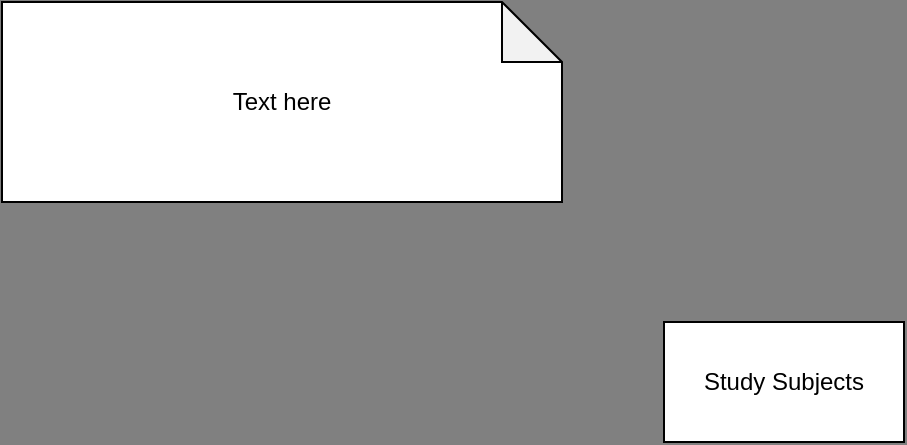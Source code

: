 <mxfile version="12.5.3" type="device"><diagram id="2YMS5lpa6JmdwLuWarsq" name="Page-1"><mxGraphModel dx="3771" dy="1477" grid="1" gridSize="10" guides="1" tooltips="1" connect="1" arrows="1" fold="1" page="1" pageScale="1" pageWidth="827" pageHeight="1169" background="#808080" math="0" shadow="0"><root><mxCell id="0"/><mxCell id="1" parent="0"/><mxCell id="PkQIyvIPoaFqEzwTsQ2o-11" style="rounded=0;orthogonalLoop=1;jettySize=auto;html=1;exitX=0;exitY=1;exitDx=0;exitDy=0;orthogonal=1;" parent="1" source="PkQIyvIPoaFqEzwTsQ2o-1" target="PkQIyvIPoaFqEzwTsQ2o-10" edge="1" visible="0"><mxGeometry relative="1" as="geometry"/></mxCell><mxCell id="PkQIyvIPoaFqEzwTsQ2o-13" style="rounded=0;orthogonalLoop=1;jettySize=auto;html=1;exitX=0.75;exitY=1;exitDx=0;exitDy=0;entryX=0.5;entryY=0;entryDx=0;entryDy=0;orthogonal=1;" parent="1" source="PkQIyvIPoaFqEzwTsQ2o-1" target="PkQIyvIPoaFqEzwTsQ2o-12" edge="1" visible="0"><mxGeometry relative="1" as="geometry"/></mxCell><mxCell id="UxnYuEPx5juPsC9dtwcP-2" style="rounded=0;orthogonalLoop=1;jettySize=auto;html=1;exitX=0.5;exitY=1;exitDx=0;exitDy=0;" parent="1" source="PkQIyvIPoaFqEzwTsQ2o-1" target="UxnYuEPx5juPsC9dtwcP-1" edge="1" visible="0"><mxGeometry relative="1" as="geometry"/></mxCell><mxCell id="PkQIyvIPoaFqEzwTsQ2o-1" value="Study Subjects" style="rounded=0;whiteSpace=wrap;html=1;treeFolding=1;" parent="1" vertex="1" collapsed="1"><mxGeometry x="571.0" y="170" width="120" height="60" as="geometry"/></mxCell><mxCell id="PkQIyvIPoaFqEzwTsQ2o-26" value="" style="rounded=0;orthogonalLoop=1;jettySize=auto;html=1;orthogonal=1;" parent="1" source="PkQIyvIPoaFqEzwTsQ2o-10" target="PkQIyvIPoaFqEzwTsQ2o-25" edge="1" visible="0"><mxGeometry relative="1" as="geometry"/></mxCell><mxCell id="PkQIyvIPoaFqEzwTsQ2o-10" value="Git" style="ellipse;whiteSpace=wrap;html=1;aspect=fixed;treeFolding=1;" parent="1" vertex="1" collapsed="1" visible="0"><mxGeometry x="180.0" y="280" width="80" height="80" as="geometry"/></mxCell><mxCell id="PkQIyvIPoaFqEzwTsQ2o-28" value="" style="rounded=0;orthogonalLoop=1;jettySize=auto;html=1;orthogonal=1;" parent="1" source="PkQIyvIPoaFqEzwTsQ2o-25" target="PkQIyvIPoaFqEzwTsQ2o-27" edge="1" visible="0"><mxGeometry relative="1" as="geometry"/></mxCell><mxCell id="0PmZM9qRdhCm3d8BxHoZ-2" value="" style="rounded=0;orthogonalLoop=1;jettySize=auto;html=1;" parent="1" source="PkQIyvIPoaFqEzwTsQ2o-25" target="0PmZM9qRdhCm3d8BxHoZ-1" edge="1" visible="0"><mxGeometry relative="1" as="geometry"/></mxCell><mxCell id="PkQIyvIPoaFqEzwTsQ2o-25" value="Git Setup" style="ellipse;whiteSpace=wrap;html=1;aspect=fixed;treeFolding=1;" parent="1" vertex="1" collapsed="1" visible="0"><mxGeometry x="180.0" y="410" width="80" height="80" as="geometry"/></mxCell><mxCell id="0PmZM9qRdhCm3d8BxHoZ-4" style="rounded=0;orthogonalLoop=1;jettySize=auto;html=1;" parent="1" source="0PmZM9qRdhCm3d8BxHoZ-1" target="0PmZM9qRdhCm3d8BxHoZ-3" edge="1" visible="0"><mxGeometry relative="1" as="geometry"/></mxCell><mxCell id="0PmZM9qRdhCm3d8BxHoZ-6" style="edgeStyle=none;rounded=0;orthogonalLoop=1;jettySize=auto;html=1;exitX=1;exitY=1;exitDx=0;exitDy=0;" parent="1" source="0PmZM9qRdhCm3d8BxHoZ-1" target="0PmZM9qRdhCm3d8BxHoZ-5" edge="1" visible="0"><mxGeometry relative="1" as="geometry"/></mxCell><mxCell id="0PmZM9qRdhCm3d8BxHoZ-8" style="edgeStyle=none;rounded=0;orthogonalLoop=1;jettySize=auto;html=1;" parent="1" source="0PmZM9qRdhCm3d8BxHoZ-1" target="0PmZM9qRdhCm3d8BxHoZ-7" edge="1" visible="0"><mxGeometry relative="1" as="geometry"/></mxCell><mxCell id="0PmZM9qRdhCm3d8BxHoZ-12" style="edgeStyle=none;rounded=0;orthogonalLoop=1;jettySize=auto;html=1;exitX=0.5;exitY=1;exitDx=0;exitDy=0;" parent="1" source="0PmZM9qRdhCm3d8BxHoZ-1" target="0PmZM9qRdhCm3d8BxHoZ-9" edge="1" visible="0"><mxGeometry relative="1" as="geometry"/></mxCell><mxCell id="0PmZM9qRdhCm3d8BxHoZ-14" style="edgeStyle=none;rounded=0;orthogonalLoop=1;jettySize=auto;html=1;exitX=0.5;exitY=1;exitDx=0;exitDy=0;" parent="1" source="0PmZM9qRdhCm3d8BxHoZ-1" target="0PmZM9qRdhCm3d8BxHoZ-13" edge="1" visible="0"><mxGeometry relative="1" as="geometry"/></mxCell><mxCell id="0PmZM9qRdhCm3d8BxHoZ-16" style="edgeStyle=none;rounded=0;orthogonalLoop=1;jettySize=auto;html=1;exitX=0.5;exitY=1;exitDx=0;exitDy=0;" parent="1" source="0PmZM9qRdhCm3d8BxHoZ-1" target="0PmZM9qRdhCm3d8BxHoZ-15" edge="1" visible="0"><mxGeometry relative="1" as="geometry"/></mxCell><mxCell id="0PmZM9qRdhCm3d8BxHoZ-1" value="&lt;b&gt;command:&lt;/b&gt;&lt;br&gt;git log&lt;br&gt;it shows the commit history" style="ellipse;whiteSpace=wrap;html=1;aspect=fixed;treeFolding=1;" parent="1" vertex="1" collapsed="1" visible="0"><mxGeometry x="460" y="580" width="100" height="100" as="geometry"/></mxCell><mxCell id="PkQIyvIPoaFqEzwTsQ2o-33" style="rounded=0;orthogonalLoop=1;jettySize=auto;html=1;exitX=0;exitY=1;exitDx=0;exitDy=0;orthogonal=1;" parent="1" source="PkQIyvIPoaFqEzwTsQ2o-27" target="PkQIyvIPoaFqEzwTsQ2o-32" edge="1" visible="0"><mxGeometry relative="1" as="geometry"/></mxCell><mxCell id="PkQIyvIPoaFqEzwTsQ2o-35" style="rounded=0;orthogonalLoop=1;jettySize=auto;html=1;exitX=0.5;exitY=1;exitDx=0;exitDy=0;orthogonal=1;" parent="1" source="PkQIyvIPoaFqEzwTsQ2o-27" target="PkQIyvIPoaFqEzwTsQ2o-34" edge="1" visible="0"><mxGeometry relative="1" as="geometry"/></mxCell><mxCell id="PkQIyvIPoaFqEzwTsQ2o-37" style="rounded=0;orthogonalLoop=1;jettySize=auto;html=1;exitX=1;exitY=1;exitDx=0;exitDy=0;orthogonal=1;" parent="1" source="PkQIyvIPoaFqEzwTsQ2o-27" target="PkQIyvIPoaFqEzwTsQ2o-36" edge="1" visible="0"><mxGeometry relative="1" as="geometry"/></mxCell><mxCell id="PkQIyvIPoaFqEzwTsQ2o-27" value="&lt;b&gt;command:&lt;/b&gt; git config" style="ellipse;whiteSpace=wrap;html=1;aspect=fixed;treeFolding=1;" parent="1" vertex="1" collapsed="1" visible="0"><mxGeometry x="-150.0" y="510" width="80" height="80" as="geometry"/></mxCell><mxCell id="PkQIyvIPoaFqEzwTsQ2o-15" value="" style="rounded=0;orthogonalLoop=1;jettySize=auto;html=1;orthogonal=1;" parent="1" source="PkQIyvIPoaFqEzwTsQ2o-12" target="PkQIyvIPoaFqEzwTsQ2o-14" edge="1" visible="0"><mxGeometry relative="1" as="geometry"/></mxCell><mxCell id="PkQIyvIPoaFqEzwTsQ2o-12" value="Linux" style="ellipse;whiteSpace=wrap;html=1;aspect=fixed;treeFolding=1;" parent="1" vertex="1" collapsed="1" visible="0"><mxGeometry x="1002.0" y="280" width="80" height="80" as="geometry"/></mxCell><mxCell id="PkQIyvIPoaFqEzwTsQ2o-17" value="" style="rounded=0;orthogonalLoop=1;jettySize=auto;html=1;orthogonal=1;" parent="1" source="PkQIyvIPoaFqEzwTsQ2o-14" target="PkQIyvIPoaFqEzwTsQ2o-16" edge="1" visible="0"><mxGeometry relative="1" as="geometry"/></mxCell><mxCell id="PkQIyvIPoaFqEzwTsQ2o-14" value="Xubuntu" style="ellipse;whiteSpace=wrap;html=1;aspect=fixed;treeFolding=1;" parent="1" vertex="1" visible="0" collapsed="1"><mxGeometry x="1002.0" y="410" width="80" height="80" as="geometry"/></mxCell><mxCell id="PkQIyvIPoaFqEzwTsQ2o-19" style="rounded=0;orthogonalLoop=1;jettySize=auto;html=1;exitX=0;exitY=1;exitDx=0;exitDy=0;orthogonal=1;" parent="1" source="PkQIyvIPoaFqEzwTsQ2o-16" target="PkQIyvIPoaFqEzwTsQ2o-18" edge="1" visible="0"><mxGeometry relative="1" as="geometry"/></mxCell><mxCell id="PkQIyvIPoaFqEzwTsQ2o-21" style="rounded=0;orthogonalLoop=1;jettySize=auto;html=1;exitX=0;exitY=1;exitDx=0;exitDy=0;orthogonal=1;" parent="1" source="PkQIyvIPoaFqEzwTsQ2o-16" target="PkQIyvIPoaFqEzwTsQ2o-20" edge="1" visible="0"><mxGeometry relative="1" as="geometry"/></mxCell><mxCell id="PkQIyvIPoaFqEzwTsQ2o-16" value="Shell" style="ellipse;whiteSpace=wrap;html=1;aspect=fixed;treeFolding=1;" parent="1" vertex="1" visible="0" collapsed="1"><mxGeometry x="1002.0" y="540" width="80" height="80" as="geometry"/></mxCell><mxCell id="PkQIyvIPoaFqEzwTsQ2o-18" value="&lt;div style=&quot;text-align: justify&quot;&gt;&lt;span&gt;&lt;b&gt;To install a deb package, use:&lt;/b&gt;&lt;/span&gt;&lt;/div&gt;&lt;div style=&quot;text-align: justify&quot;&gt;&lt;span&gt;sudo apt install directory_of_package.deb&lt;/span&gt;&lt;/div&gt;" style="shape=note;whiteSpace=wrap;html=1;backgroundOutline=1;darkOpacity=0.05;treeFolding=1;" parent="1" vertex="1" visible="0" collapsed="1"><mxGeometry x="720.0" y="670" width="280" height="100" as="geometry"/></mxCell><mxCell id="PkQIyvIPoaFqEzwTsQ2o-23" value="" style="rounded=0;orthogonalLoop=1;jettySize=auto;html=1;orthogonal=1;" parent="1" source="PkQIyvIPoaFqEzwTsQ2o-20" target="PkQIyvIPoaFqEzwTsQ2o-22" edge="1" visible="0"><mxGeometry relative="1" as="geometry"/></mxCell><mxCell id="PkQIyvIPoaFqEzwTsQ2o-20" value="&lt;div style=&quot;text-align: justify&quot;&gt;&lt;span&gt;&lt;b&gt;To remove a deb package, use:&lt;/b&gt;&lt;/span&gt;&lt;/div&gt;&lt;div style=&quot;text-align: justify&quot;&gt;&lt;span&gt;sudo apt remove program_name&lt;/span&gt;&lt;/div&gt;" style="shape=note;whiteSpace=wrap;html=1;backgroundOutline=1;darkOpacity=0.05;treeFolding=1;" parent="1" vertex="1" visible="0" collapsed="1"><mxGeometry x="1084.0" y="670" width="280" height="100" as="geometry"/></mxCell><mxCell id="PkQIyvIPoaFqEzwTsQ2o-22" value="&lt;div style=&quot;text-align: justify&quot;&gt;&lt;span&gt;&lt;b&gt;If you don't know the exact name of program so, try to find out the name using:&lt;/b&gt;&lt;/span&gt;&lt;/div&gt;&lt;div style=&quot;text-align: justify&quot;&gt;sudo apt list --installed | grep program_name or any word related to it&amp;nbsp;&lt;/div&gt;" style="shape=note;whiteSpace=wrap;html=1;backgroundOutline=1;darkOpacity=0.05;treeFolding=1;" parent="1" vertex="1" visible="0" collapsed="1"><mxGeometry x="1029.0" y="820" width="390" height="100" as="geometry"/></mxCell><mxCell id="PkQIyvIPoaFqEzwTsQ2o-31" value="&lt;div style=&quot;text-align: justify&quot;&gt;Text here&lt;/div&gt;" style="shape=note;whiteSpace=wrap;html=1;backgroundOutline=1;darkOpacity=0.05;treeFolding=1;" parent="1" vertex="1"><mxGeometry x="240" y="10" width="280" height="100" as="geometry"/></mxCell><mxCell id="PkQIyvIPoaFqEzwTsQ2o-32" value="&lt;div style=&quot;text-align: justify&quot;&gt;File: /etc/gitconfig&lt;/div&gt;&lt;div style=&quot;text-align: justify&quot;&gt;- It contains configurations for all users and their repositories.&lt;/div&gt;&lt;div style=&quot;text-align: justify&quot;&gt;- &lt;b&gt;option:&lt;/b&gt; --system&lt;/div&gt;" style="shape=note;whiteSpace=wrap;html=1;backgroundOutline=1;darkOpacity=0.05;treeFolding=1;" parent="1" vertex="1" collapsed="1" visible="0"><mxGeometry x="-570.0" y="650" width="280" height="100" as="geometry"/></mxCell><mxCell id="PkQIyvIPoaFqEzwTsQ2o-34" value="&lt;div style=&quot;text-align: justify&quot;&gt;File: ~/.gitconfig or ~/.config/git/config&lt;/div&gt;&lt;div style=&quot;text-align: justify&quot;&gt;- It contains configurations related to your user and all of your repositories&lt;/div&gt;&lt;div style=&quot;text-align: justify&quot;&gt;- &lt;b&gt;option: &lt;/b&gt;--global&lt;/div&gt;" style="shape=note;whiteSpace=wrap;html=1;backgroundOutline=1;darkOpacity=0.05;treeFolding=1;" parent="1" vertex="1" collapsed="1" visible="0"><mxGeometry x="-250.0" y="650" width="280" height="100" as="geometry"/></mxCell><mxCell id="PkQIyvIPoaFqEzwTsQ2o-36" value="&lt;div style=&quot;text-align: justify&quot;&gt;File: config in the Git directory (that is, .git/config)&lt;/div&gt;&lt;div style=&quot;text-align: justify&quot;&gt;- It contains specific configurations to that single repository&lt;/div&gt;&lt;div style=&quot;text-align: justify&quot;&gt;- &lt;b&gt;option: &lt;/b&gt;--local&lt;/div&gt;" style="shape=note;whiteSpace=wrap;html=1;backgroundOutline=1;darkOpacity=0.05;treeFolding=1;" parent="1" vertex="1" collapsed="1" visible="0"><mxGeometry x="70.0" y="650" width="280" height="100" as="geometry"/></mxCell><mxCell id="0PmZM9qRdhCm3d8BxHoZ-3" value="&lt;div style=&quot;text-align: justify&quot;&gt;&lt;b&gt;git log -p:&lt;/b&gt;&amp;nbsp;it presents the differences introduced in each commit.&lt;/div&gt;" style="shape=note;whiteSpace=wrap;html=1;backgroundOutline=1;darkOpacity=0.05;treeFolding=1;" parent="1" vertex="1" visible="0" collapsed="1"><mxGeometry x="722" y="500" width="280" height="100" as="geometry"/></mxCell><mxCell id="0PmZM9qRdhCm3d8BxHoZ-5" value="&lt;div style=&quot;text-align: justify&quot;&gt;&lt;b&gt;git log --stat:&lt;/b&gt;&amp;nbsp;it shows abbreviated stats for each commit.&lt;/div&gt;" style="shape=note;whiteSpace=wrap;html=1;backgroundOutline=1;darkOpacity=0.05;treeFolding=1;" parent="1" vertex="1" visible="0" collapsed="1"><mxGeometry x="780" y="610" width="280" height="100" as="geometry"/></mxCell><mxCell id="0PmZM9qRdhCm3d8BxHoZ-7" value="&lt;div style=&quot;text-align: justify&quot;&gt;&lt;b&gt;git log --pretty:&lt;/b&gt;&amp;nbsp;it changes the log output format.&lt;/div&gt;&lt;div style=&quot;text-align: justify&quot;&gt;Some uses:&lt;/div&gt;&lt;div style=&quot;text-align: justify&quot;&gt;git log --pretty=oneline,&lt;/div&gt;&lt;div style=&quot;text-align: justify&quot;&gt;git log --pretty=short,&lt;/div&gt;&lt;div style=&quot;text-align: justify&quot;&gt;git log --pretty=full,&lt;br&gt;&lt;/div&gt;&lt;div style=&quot;text-align: justify&quot;&gt;git log --pretty=fuller.&lt;br&gt;&lt;/div&gt;" style="shape=note;whiteSpace=wrap;html=1;backgroundOutline=1;darkOpacity=0.05;treeFolding=1;" parent="1" vertex="1" visible="0" collapsed="1"><mxGeometry x="770" y="700" width="350" height="110" as="geometry"/></mxCell><mxCell id="0PmZM9qRdhCm3d8BxHoZ-9" value="&lt;div style=&quot;text-align: justify&quot;&gt;&lt;b&gt;git log --pretty=format: &lt;/b&gt;it allows to specify your own log output format. It is necessary to consult the git documentation to see the several options this command has.&lt;/div&gt;" style="shape=note;whiteSpace=wrap;html=1;backgroundOutline=1;darkOpacity=0.05;treeFolding=1;" parent="1" vertex="1" visible="0" collapsed="1"><mxGeometry x="770" y="790" width="350" height="110" as="geometry"/></mxCell><mxCell id="0PmZM9qRdhCm3d8BxHoZ-13" value="&lt;div style=&quot;text-align: justify&quot;&gt;&lt;b&gt;git log --pretty=oneline or format --graph: &lt;/b&gt;it shows the history highlighting the project's branches.&lt;/div&gt;" style="shape=note;whiteSpace=wrap;html=1;backgroundOutline=1;darkOpacity=0.05;treeFolding=1;" parent="1" vertex="1" visible="0" collapsed="1"><mxGeometry x="687" y="810" width="350" height="110" as="geometry"/></mxCell><mxCell id="0PmZM9qRdhCm3d8BxHoZ-15" value="&lt;div style=&quot;text-align: justify&quot;&gt;&lt;b&gt;git log -&amp;lt;n&amp;gt;: &lt;/b&gt;It shows the last &quot;n&quot; commits.&lt;/div&gt;" style="shape=note;whiteSpace=wrap;html=1;backgroundOutline=1;darkOpacity=0.05;treeFolding=1;" parent="1" vertex="1" visible="0" collapsed="1"><mxGeometry x="360" y="830" width="350" height="110" as="geometry"/></mxCell><mxCell id="UxnYuEPx5juPsC9dtwcP-6" style="rounded=0;orthogonalLoop=1;jettySize=auto;html=1;exitX=0.5;exitY=1;exitDx=0;exitDy=0;" parent="1" source="UxnYuEPx5juPsC9dtwcP-1" target="UxnYuEPx5juPsC9dtwcP-5" edge="1" visible="0"><mxGeometry relative="1" as="geometry"/></mxCell><mxCell id="UxnYuEPx5juPsC9dtwcP-8" style="rounded=0;orthogonalLoop=1;jettySize=auto;html=1;exitX=0.5;exitY=1;exitDx=0;exitDy=0;" parent="1" source="UxnYuEPx5juPsC9dtwcP-1" target="UxnYuEPx5juPsC9dtwcP-7" edge="1" visible="0"><mxGeometry relative="1" as="geometry"/></mxCell><mxCell id="UxnYuEPx5juPsC9dtwcP-11" value="" style="rounded=0;orthogonalLoop=1;jettySize=auto;html=1;" parent="1" source="UxnYuEPx5juPsC9dtwcP-1" target="UxnYuEPx5juPsC9dtwcP-10" edge="1" visible="0"><mxGeometry relative="1" as="geometry"/></mxCell><mxCell id="UxnYuEPx5juPsC9dtwcP-35" value="" style="edgeStyle=none;rounded=0;orthogonalLoop=1;jettySize=auto;html=1;" parent="1" source="UxnYuEPx5juPsC9dtwcP-1" target="UxnYuEPx5juPsC9dtwcP-34" edge="1" visible="0"><mxGeometry relative="1" as="geometry"/></mxCell><mxCell id="qZE4JqpDJKDhdLGihLo9-2" value="" style="edgeStyle=none;rounded=0;orthogonalLoop=1;jettySize=auto;html=1;" parent="1" source="UxnYuEPx5juPsC9dtwcP-1" target="qZE4JqpDJKDhdLGihLo9-1" edge="1" visible="0"><mxGeometry relative="1" as="geometry"/></mxCell><mxCell id="JiaU6MZfdUz64kW460UL-2" value="" style="rounded=0;orthogonalLoop=1;jettySize=auto;html=1;" edge="1" parent="1" source="UxnYuEPx5juPsC9dtwcP-1" target="JiaU6MZfdUz64kW460UL-1" visible="0"><mxGeometry relative="1" as="geometry"/></mxCell><mxCell id="UxnYuEPx5juPsC9dtwcP-1" value="JavaScript" style="ellipse;whiteSpace=wrap;html=1;aspect=fixed;treeFolding=1;" parent="1" vertex="1" collapsed="1" visible="0"><mxGeometry x="600.0" y="640" width="80" height="80" as="geometry"/></mxCell><mxCell id="JiaU6MZfdUz64kW460UL-4" value="" style="edgeStyle=none;rounded=0;orthogonalLoop=1;jettySize=auto;html=1;" edge="1" parent="1" source="JiaU6MZfdUz64kW460UL-1" target="JiaU6MZfdUz64kW460UL-3" visible="0"><mxGeometry relative="1" as="geometry"/></mxCell><mxCell id="JiaU6MZfdUz64kW460UL-8" style="edgeStyle=none;rounded=0;orthogonalLoop=1;jettySize=auto;html=1;exitX=0.5;exitY=1;exitDx=0;exitDy=0;" edge="1" parent="1" source="JiaU6MZfdUz64kW460UL-1" target="JiaU6MZfdUz64kW460UL-7" visible="0"><mxGeometry relative="1" as="geometry"/></mxCell><mxCell id="JiaU6MZfdUz64kW460UL-14" value="" style="edgeStyle=none;rounded=0;orthogonalLoop=1;jettySize=auto;html=1;" edge="1" parent="1" source="JiaU6MZfdUz64kW460UL-1" target="JiaU6MZfdUz64kW460UL-13" visible="0"><mxGeometry relative="1" as="geometry"/></mxCell><mxCell id="JiaU6MZfdUz64kW460UL-18" style="edgeStyle=none;rounded=0;orthogonalLoop=1;jettySize=auto;html=1;exitX=1;exitY=0.5;exitDx=0;exitDy=0;" edge="1" parent="1" source="JiaU6MZfdUz64kW460UL-1" target="JiaU6MZfdUz64kW460UL-17" visible="0"><mxGeometry relative="1" as="geometry"/></mxCell><mxCell id="JiaU6MZfdUz64kW460UL-24" value="" style="edgeStyle=none;rounded=0;orthogonalLoop=1;jettySize=auto;html=1;" edge="1" parent="1" source="JiaU6MZfdUz64kW460UL-1" target="JiaU6MZfdUz64kW460UL-23" visible="0"><mxGeometry relative="1" as="geometry"/></mxCell><mxCell id="JiaU6MZfdUz64kW460UL-34" value="" style="edgeStyle=none;rounded=0;orthogonalLoop=1;jettySize=auto;html=1;" edge="1" parent="1" source="JiaU6MZfdUz64kW460UL-1" target="JiaU6MZfdUz64kW460UL-33" visible="0"><mxGeometry relative="1" as="geometry"/></mxCell><mxCell id="JiaU6MZfdUz64kW460UL-1" value="Conditional Statements" style="ellipse;whiteSpace=wrap;html=1;aspect=fixed;treeFolding=1;" vertex="1" visible="0" collapsed="1" parent="1"><mxGeometry x="430.0" y="840" width="80" height="80" as="geometry"/></mxCell><mxCell id="JiaU6MZfdUz64kW460UL-37" style="edgeStyle=none;rounded=0;orthogonalLoop=1;jettySize=auto;html=1;exitX=0.5;exitY=1;exitDx=0;exitDy=0;" edge="1" parent="1" source="JiaU6MZfdUz64kW460UL-33" target="JiaU6MZfdUz64kW460UL-35" visible="0"><mxGeometry relative="1" as="geometry"/></mxCell><mxCell id="JiaU6MZfdUz64kW460UL-33" value="Switch keyword" style="ellipse;whiteSpace=wrap;html=1;aspect=fixed;treeFolding=1;" vertex="1" visible="0" collapsed="1" parent="1"><mxGeometry x="540.0" y="1450" width="80" height="80" as="geometry"/></mxCell><mxCell id="JiaU6MZfdUz64kW460UL-32" style="edgeStyle=none;rounded=0;orthogonalLoop=1;jettySize=auto;html=1;exitX=0.5;exitY=1;exitDx=0;exitDy=0;" edge="1" parent="1" source="JiaU6MZfdUz64kW460UL-27" target="JiaU6MZfdUz64kW460UL-30" visible="0"><mxGeometry relative="1" as="geometry"/></mxCell><mxCell id="JiaU6MZfdUz64kW460UL-27" value="Else...If" style="ellipse;whiteSpace=wrap;html=1;aspect=fixed;treeFolding=1;" vertex="1" visible="0" collapsed="1" parent="1"><mxGeometry x="410.0" y="1330" width="80" height="80" as="geometry"/></mxCell><mxCell id="JiaU6MZfdUz64kW460UL-26" style="edgeStyle=none;rounded=0;orthogonalLoop=1;jettySize=auto;html=1;exitX=0.5;exitY=1;exitDx=0;exitDy=0;" edge="1" parent="1" source="JiaU6MZfdUz64kW460UL-23" target="JiaU6MZfdUz64kW460UL-25" visible="0"><mxGeometry relative="1" as="geometry"/></mxCell><mxCell id="JiaU6MZfdUz64kW460UL-23" value="Ternary Operator" style="ellipse;whiteSpace=wrap;html=1;aspect=fixed;treeFolding=1;" vertex="1" visible="0" collapsed="1" parent="1"><mxGeometry x="1110.0" y="1300" width="80" height="80" as="geometry"/></mxCell><mxCell id="JiaU6MZfdUz64kW460UL-16" style="edgeStyle=none;rounded=0;orthogonalLoop=1;jettySize=auto;html=1;exitX=1;exitY=0.5;exitDx=0;exitDy=0;" edge="1" parent="1" source="JiaU6MZfdUz64kW460UL-13" target="JiaU6MZfdUz64kW460UL-15" visible="0"><mxGeometry relative="1" as="geometry"/></mxCell><mxCell id="JiaU6MZfdUz64kW460UL-13" value="Comparison Operators" style="ellipse;whiteSpace=wrap;html=1;aspect=fixed;treeFolding=1;" vertex="1" visible="0" collapsed="1" parent="1"><mxGeometry x="590.0" y="840" width="80" height="80" as="geometry"/></mxCell><mxCell id="JiaU6MZfdUz64kW460UL-6" style="edgeStyle=none;rounded=0;orthogonalLoop=1;jettySize=auto;html=1;exitX=0.5;exitY=1;exitDx=0;exitDy=0;" edge="1" parent="1" source="JiaU6MZfdUz64kW460UL-3" target="JiaU6MZfdUz64kW460UL-5" visible="0"><mxGeometry relative="1" as="geometry"/></mxCell><mxCell id="JiaU6MZfdUz64kW460UL-3" value="If" style="ellipse;whiteSpace=wrap;html=1;aspect=fixed;treeFolding=1;" vertex="1" visible="0" collapsed="1" parent="1"><mxGeometry x="220.0" y="940" width="80" height="80" as="geometry"/></mxCell><mxCell id="qZE4JqpDJKDhdLGihLo9-6" style="edgeStyle=none;rounded=0;orthogonalLoop=1;jettySize=auto;html=1;exitX=1;exitY=0.5;exitDx=0;exitDy=0;" parent="1" source="qZE4JqpDJKDhdLGihLo9-1" target="qZE4JqpDJKDhdLGihLo9-3" edge="1" visible="0"><mxGeometry relative="1" as="geometry"/></mxCell><mxCell id="qZE4JqpDJKDhdLGihLo9-7" style="edgeStyle=none;rounded=0;orthogonalLoop=1;jettySize=auto;html=1;exitX=1;exitY=0.5;exitDx=0;exitDy=0;" parent="1" source="qZE4JqpDJKDhdLGihLo9-1" target="qZE4JqpDJKDhdLGihLo9-4" edge="1" visible="0"><mxGeometry relative="1" as="geometry"/></mxCell><mxCell id="qZE4JqpDJKDhdLGihLo9-8" style="edgeStyle=none;rounded=0;orthogonalLoop=1;jettySize=auto;html=1;exitX=1;exitY=0.5;exitDx=0;exitDy=0;" parent="1" source="qZE4JqpDJKDhdLGihLo9-1" target="qZE4JqpDJKDhdLGihLo9-5" edge="1" visible="0"><mxGeometry relative="1" as="geometry"/></mxCell><mxCell id="qZE4JqpDJKDhdLGihLo9-14" style="edgeStyle=none;rounded=0;orthogonalLoop=1;jettySize=auto;html=1;exitX=0.5;exitY=0;exitDx=0;exitDy=0;" parent="1" source="qZE4JqpDJKDhdLGihLo9-1" target="qZE4JqpDJKDhdLGihLo9-13" edge="1" visible="0"><mxGeometry relative="1" as="geometry"/></mxCell><mxCell id="qZE4JqpDJKDhdLGihLo9-1" value="Variables" style="ellipse;whiteSpace=wrap;html=1;aspect=fixed;treeFolding=1;" parent="1" vertex="1" collapsed="1" visible="0"><mxGeometry x="900.0" y="610" width="80" height="80" as="geometry"/></mxCell><mxCell id="UxnYuEPx5juPsC9dtwcP-37" style="edgeStyle=none;rounded=0;orthogonalLoop=1;jettySize=auto;html=1;exitX=0.5;exitY=1;exitDx=0;exitDy=0;" parent="1" source="UxnYuEPx5juPsC9dtwcP-34" target="UxnYuEPx5juPsC9dtwcP-36" edge="1" visible="0"><mxGeometry relative="1" as="geometry"/></mxCell><mxCell id="UxnYuEPx5juPsC9dtwcP-34" value="Built-in Objects" style="ellipse;whiteSpace=wrap;html=1;aspect=fixed;treeFolding=1;" parent="1" vertex="1" collapsed="1" visible="0"><mxGeometry x="1550.0" y="770" width="80" height="80" as="geometry"/></mxCell><mxCell id="UxnYuEPx5juPsC9dtwcP-13" value="" style="rounded=0;orthogonalLoop=1;jettySize=auto;html=1;" parent="1" source="UxnYuEPx5juPsC9dtwcP-10" target="UxnYuEPx5juPsC9dtwcP-12" edge="1" visible="0"><mxGeometry relative="1" as="geometry"/></mxCell><mxCell id="UxnYuEPx5juPsC9dtwcP-20" style="rounded=0;orthogonalLoop=1;jettySize=auto;html=1;exitX=1;exitY=0.5;exitDx=0;exitDy=0;" parent="1" source="UxnYuEPx5juPsC9dtwcP-10" target="UxnYuEPx5juPsC9dtwcP-14" edge="1" visible="0"><mxGeometry relative="1" as="geometry"/></mxCell><mxCell id="UxnYuEPx5juPsC9dtwcP-21" style="rounded=0;orthogonalLoop=1;jettySize=auto;html=1;exitX=1;exitY=0.5;exitDx=0;exitDy=0;" parent="1" source="UxnYuEPx5juPsC9dtwcP-10" target="UxnYuEPx5juPsC9dtwcP-16" edge="1" visible="0"><mxGeometry relative="1" as="geometry"/></mxCell><mxCell id="UxnYuEPx5juPsC9dtwcP-22" style="rounded=0;orthogonalLoop=1;jettySize=auto;html=1;exitX=1;exitY=0.5;exitDx=0;exitDy=0;" parent="1" source="UxnYuEPx5juPsC9dtwcP-10" target="UxnYuEPx5juPsC9dtwcP-15" edge="1" visible="0"><mxGeometry relative="1" as="geometry"/></mxCell><mxCell id="UxnYuEPx5juPsC9dtwcP-24" style="rounded=0;orthogonalLoop=1;jettySize=auto;html=1;exitX=1;exitY=0.5;exitDx=0;exitDy=0;" parent="1" source="UxnYuEPx5juPsC9dtwcP-10" target="UxnYuEPx5juPsC9dtwcP-19" edge="1" visible="0"><mxGeometry relative="1" as="geometry"/></mxCell><mxCell id="UxnYuEPx5juPsC9dtwcP-25" style="rounded=0;orthogonalLoop=1;jettySize=auto;html=1;exitX=1;exitY=0.5;exitDx=0;exitDy=0;" parent="1" source="UxnYuEPx5juPsC9dtwcP-10" target="UxnYuEPx5juPsC9dtwcP-18" edge="1" visible="0"><mxGeometry relative="1" as="geometry"/></mxCell><mxCell id="UxnYuEPx5juPsC9dtwcP-26" style="rounded=0;orthogonalLoop=1;jettySize=auto;html=1;exitX=1;exitY=0.5;exitDx=0;exitDy=0;" parent="1" source="UxnYuEPx5juPsC9dtwcP-10" target="UxnYuEPx5juPsC9dtwcP-17" edge="1" visible="0"><mxGeometry relative="1" as="geometry"/></mxCell><mxCell id="UxnYuEPx5juPsC9dtwcP-31" style="edgeStyle=none;rounded=0;orthogonalLoop=1;jettySize=auto;html=1;exitX=0;exitY=1;exitDx=0;exitDy=0;" parent="1" source="UxnYuEPx5juPsC9dtwcP-10" target="UxnYuEPx5juPsC9dtwcP-30" edge="1" visible="0"><mxGeometry relative="1" as="geometry"/></mxCell><mxCell id="UxnYuEPx5juPsC9dtwcP-10" value="Data Types" style="ellipse;whiteSpace=wrap;html=1;aspect=fixed;treeFolding=1;" parent="1" vertex="1" collapsed="1" visible="0"><mxGeometry x="810.0" y="770" width="80" height="80" as="geometry"/></mxCell><mxCell id="UxnYuEPx5juPsC9dtwcP-12" value="Numbers" style="ellipse;whiteSpace=wrap;html=1;aspect=fixed;treeFolding=1;" parent="1" vertex="1" visible="0" collapsed="1"><mxGeometry x="290.0" y="900" width="80" height="80" as="geometry"/></mxCell><mxCell id="UxnYuEPx5juPsC9dtwcP-5" value="&lt;div style=&quot;text-align: justify&quot;&gt;Console.log(): It prints data on console.&lt;/div&gt;" style="shape=note;whiteSpace=wrap;html=1;backgroundOutline=1;darkOpacity=0.05;treeFolding=1;" parent="1" vertex="1" collapsed="1" visible="0"><mxGeometry x="-350.0" y="770" width="280" height="100" as="geometry"/></mxCell><mxCell id="UxnYuEPx5juPsC9dtwcP-7" value="&lt;div style=&quot;text-align: justify&quot;&gt;Comments:&lt;/div&gt;&lt;div style=&quot;text-align: justify&quot;&gt;//: one line;&lt;br&gt;/* anything */: multiple lines;&lt;/div&gt;" style="shape=note;whiteSpace=wrap;html=1;backgroundOutline=1;darkOpacity=0.05;treeFolding=1;" parent="1" vertex="1" collapsed="1" visible="0"><mxGeometry x="-30.0" y="770" width="280" height="100" as="geometry"/></mxCell><mxCell id="UxnYuEPx5juPsC9dtwcP-14" value="String" style="ellipse;whiteSpace=wrap;html=1;aspect=fixed;treeFolding=1;" parent="1" vertex="1" visible="0" collapsed="1"><mxGeometry x="410.0" y="900" width="80" height="80" as="geometry"/></mxCell><mxCell id="UxnYuEPx5juPsC9dtwcP-15" value="Boolean" style="ellipse;whiteSpace=wrap;html=1;aspect=fixed;treeFolding=1;" parent="1" vertex="1" visible="0" collapsed="1"><mxGeometry x="650.0" y="900" width="80" height="80" as="geometry"/></mxCell><mxCell id="UxnYuEPx5juPsC9dtwcP-16" value="Null" style="ellipse;whiteSpace=wrap;html=1;aspect=fixed;treeFolding=1;" parent="1" vertex="1" visible="0" collapsed="1"><mxGeometry x="530.0" y="900" width="80" height="80" as="geometry"/></mxCell><mxCell id="UxnYuEPx5juPsC9dtwcP-17" value="Undefined" style="ellipse;whiteSpace=wrap;html=1;aspect=fixed;treeFolding=1;" parent="1" vertex="1" visible="0" collapsed="1"><mxGeometry x="1010.0" y="900" width="80" height="80" as="geometry"/></mxCell><mxCell id="UxnYuEPx5juPsC9dtwcP-18" value="Symbol" style="ellipse;whiteSpace=wrap;html=1;aspect=fixed;treeFolding=1;" parent="1" vertex="1" visible="0" collapsed="1"><mxGeometry x="890.0" y="900" width="80" height="80" as="geometry"/></mxCell><mxCell id="UxnYuEPx5juPsC9dtwcP-19" value="Object" style="ellipse;whiteSpace=wrap;html=1;aspect=fixed;treeFolding=1;" parent="1" vertex="1" visible="0" collapsed="1"><mxGeometry x="770.0" y="900" width="80" height="80" as="geometry"/></mxCell><mxCell id="UxnYuEPx5juPsC9dtwcP-33" value="" style="edgeStyle=none;rounded=0;orthogonalLoop=1;jettySize=auto;html=1;" parent="1" source="UxnYuEPx5juPsC9dtwcP-30" target="UxnYuEPx5juPsC9dtwcP-32" edge="1" visible="0"><mxGeometry relative="1" as="geometry"/></mxCell><mxCell id="UxnYuEPx5juPsC9dtwcP-30" value="&lt;div style=&quot;text-align: justify&quot;&gt;Data types have properties and methods that are accessed by dot ( . ) operator.&lt;/div&gt;" style="shape=note;whiteSpace=wrap;html=1;backgroundOutline=1;darkOpacity=0.05;treeFolding=1;" parent="1" vertex="1" visible="0" collapsed="1"><mxGeometry x="1130.0" y="900" width="280" height="100" as="geometry"/></mxCell><mxCell id="UxnYuEPx5juPsC9dtwcP-32" value="&lt;div style=&quot;text-align: justify&quot;&gt;Methods are actions.&lt;/div&gt;&lt;div style=&quot;text-align: justify&quot;&gt;SomeObject.method();&lt;/div&gt;" style="shape=note;whiteSpace=wrap;html=1;backgroundOutline=1;darkOpacity=0.05;treeFolding=1;" parent="1" vertex="1" visible="0" collapsed="1"><mxGeometry x="1130.0" y="1050" width="280" height="100" as="geometry"/></mxCell><mxCell id="UxnYuEPx5juPsC9dtwcP-36" value="&lt;div style=&quot;text-align: justify&quot;&gt;They're the objects built into JavaScript. It seems like libraries.&lt;/div&gt;" style="shape=note;whiteSpace=wrap;html=1;backgroundOutline=1;darkOpacity=0.05;treeFolding=1;" parent="1" vertex="1" collapsed="1" visible="0"><mxGeometry x="1450.0" y="900" width="280" height="100" as="geometry"/></mxCell><mxCell id="qZE4JqpDJKDhdLGihLo9-3" value="Var" style="ellipse;whiteSpace=wrap;html=1;aspect=fixed;treeFolding=1;" parent="1" vertex="1" collapsed="1" visible="0"><mxGeometry x="1090.0" y="510" width="80" height="80" as="geometry"/></mxCell><mxCell id="qZE4JqpDJKDhdLGihLo9-12" style="edgeStyle=none;rounded=0;orthogonalLoop=1;jettySize=auto;html=1;exitX=1;exitY=0.5;exitDx=0;exitDy=0;" parent="1" source="qZE4JqpDJKDhdLGihLo9-4" target="qZE4JqpDJKDhdLGihLo9-11" edge="1" visible="0"><mxGeometry relative="1" as="geometry"/></mxCell><mxCell id="qZE4JqpDJKDhdLGihLo9-4" value="Let" style="ellipse;whiteSpace=wrap;html=1;aspect=fixed;treeFolding=1;" parent="1" vertex="1" collapsed="1" visible="0"><mxGeometry x="1130.0" y="590" width="80" height="80" as="geometry"/></mxCell><mxCell id="qZE4JqpDJKDhdLGihLo9-10" style="edgeStyle=none;rounded=0;orthogonalLoop=1;jettySize=auto;html=1;exitX=1;exitY=0.5;exitDx=0;exitDy=0;" parent="1" source="qZE4JqpDJKDhdLGihLo9-5" target="qZE4JqpDJKDhdLGihLo9-9" edge="1" visible="0"><mxGeometry relative="1" as="geometry"/></mxCell><mxCell id="qZE4JqpDJKDhdLGihLo9-5" value="Const" style="ellipse;whiteSpace=wrap;html=1;aspect=fixed;treeFolding=1;" parent="1" vertex="1" collapsed="1" visible="0"><mxGeometry x="1230.0" y="670" width="80" height="80" as="geometry"/></mxCell><mxCell id="qZE4JqpDJKDhdLGihLo9-9" value="&lt;div style=&quot;text-align: justify&quot;&gt;It cannot be reassigned.&lt;/div&gt;&lt;div style=&quot;text-align: justify&quot;&gt;It must be assigned value when declared.&lt;/div&gt;" style="shape=note;whiteSpace=wrap;html=1;backgroundOutline=1;darkOpacity=0.05;treeFolding=1;" parent="1" vertex="1" collapsed="1" visible="0"><mxGeometry x="1520.0" y="630" width="280" height="100" as="geometry"/></mxCell><mxCell id="qZE4JqpDJKDhdLGihLo9-11" value="&lt;div style=&quot;text-align: justify&quot;&gt;It can be reassigned.&lt;/div&gt;" style="shape=note;whiteSpace=wrap;html=1;backgroundOutline=1;darkOpacity=0.05;treeFolding=1;" parent="1" vertex="1" collapsed="1" visible="0"><mxGeometry x="1270.0" y="460" width="280" height="100" as="geometry"/></mxCell><mxCell id="qZE4JqpDJKDhdLGihLo9-13" value="&lt;div style=&quot;text-align: justify&quot;&gt;String interpolation.&lt;/div&gt;&lt;div style=&quot;text-align: justify&quot;&gt;Insert variables into strings using template literals.&lt;/div&gt;&lt;div style=&quot;text-align: justify&quot;&gt;&lt;br&gt;&lt;/div&gt;&lt;div style=&quot;text-align: justify&quot;&gt;example: console.log(`I work at ${workPlace}.`);&lt;/div&gt;" style="shape=note;whiteSpace=wrap;html=1;backgroundOutline=1;darkOpacity=0.05;treeFolding=1;" parent="1" vertex="1" collapsed="1" visible="0"><mxGeometry x="800.0" y="370" width="280" height="100" as="geometry"/></mxCell><mxCell id="JiaU6MZfdUz64kW460UL-5" value="&lt;div style=&quot;text-align: justify&quot;&gt;&lt;pre class=&quot;pre__3_SOs7YT7NaHjnNunEArSM&quot; style=&quot;box-sizing: inherit ; font-family: monospace , monospace ; font-size: 17.6px ; margin-top: 0px ; margin-bottom: 1rem ; overflow: auto ; white-space: pre-wrap ; color: rgb(72 , 72 , 72) ; text-align: left ; background-color: rgb(255 , 255 , 255)&quot;&gt;&lt;span class=&quot;CodeBlock__39qg1FBUXaUYMtwg9-zKQ- wrap__31SsdEPy7KS--zmIH0YXmq defaults__26AhAxtPuPqy9msUlgGKkz cc__1MQz6eKDoLOc9B7nMEX9tN undefined code__2rdF32qjRVp7mMVBHuPwDS language-js&quot; style=&quot;box-sizing: inherit ; display: block ; padding: 0px ; margin: 0px ; border-radius: 0.125rem ; color: inherit ; font-family: &amp;#34;monaco&amp;#34; , &amp;#34;menlo&amp;#34; , &amp;#34;ubuntu mono&amp;#34; , &amp;#34;droid sans mono&amp;#34; , &amp;#34;consolas&amp;#34; , monospace ; font-size: 0.9rem&quot;&gt;&lt;div class=&quot;CodeMirror&quot; style=&quot;box-sizing: inherit ; height: auto ; color: rgb(255 , 255 , 255) ; direction: ltr ; position: relative ; overflow: auto ; background: rgb(10 , 14 , 29) ; text-shadow: rgba(0 , 0 , 0 , 0.2) 1px 1px 1px ; font-size: 0.88rem ; padding: 1rem&quot;&gt;&lt;span class=&quot;cm-keyword&quot; style=&quot;box-sizing: inherit ; color: rgb(179 , 204 , 255)&quot;&gt;if&lt;/span&gt; (&lt;span class=&quot;cm-atom&quot; style=&quot;box-sizing: inherit ; color: rgb(204 , 123 , 194)&quot;&gt;true&lt;/span&gt;) {&lt;br/&gt;  &lt;span class=&quot;cm-variable&quot; style=&quot;box-sizing: inherit ; color: rgb(255 , 137 , 115)&quot;&gt;console&lt;/span&gt;.&lt;span class=&quot;cm-property&quot; style=&quot;box-sizing: inherit ; color: rgb(131 , 255 , 245)&quot;&gt;log&lt;/span&gt;(&lt;span class=&quot;cm-string&quot; style=&quot;box-sizing: inherit ; color: rgb(255 , 224 , 131)&quot;&gt;'This message will print!'&lt;/span&gt;); &lt;br/&gt;} &lt;br/&gt;&lt;span class=&quot;cm-comment&quot; style=&quot;box-sizing: inherit ; color: rgb(147 , 149 , 152)&quot;&gt;// Prints &quot;This message will print!&quot;&lt;/span&gt;&lt;/div&gt;&lt;div&gt;&lt;span class=&quot;cm-comment&quot; style=&quot;box-sizing: inherit ; color: rgb(147 , 149 , 152)&quot;&gt;&lt;br&gt;&lt;/span&gt;&lt;/div&gt;&lt;/span&gt;&lt;/pre&gt;&lt;/div&gt;" style="shape=note;whiteSpace=wrap;html=1;backgroundOutline=1;darkOpacity=0.05;treeFolding=1;" vertex="1" visible="0" collapsed="1" parent="1"><mxGeometry x="20" y="1090" width="410" height="180" as="geometry"/></mxCell><mxCell id="JiaU6MZfdUz64kW460UL-12" style="edgeStyle=none;rounded=0;orthogonalLoop=1;jettySize=auto;html=1;exitX=0.5;exitY=1;exitDx=0;exitDy=0;" edge="1" parent="1" source="JiaU6MZfdUz64kW460UL-7" target="JiaU6MZfdUz64kW460UL-9" visible="0"><mxGeometry relative="1" as="geometry"/></mxCell><mxCell id="JiaU6MZfdUz64kW460UL-29" style="edgeStyle=none;rounded=0;orthogonalLoop=1;jettySize=auto;html=1;exitX=0.5;exitY=1;exitDx=0;exitDy=0;" edge="1" parent="1" source="JiaU6MZfdUz64kW460UL-7" target="JiaU6MZfdUz64kW460UL-27" visible="0"><mxGeometry relative="1" as="geometry"/></mxCell><mxCell id="JiaU6MZfdUz64kW460UL-7" value="If...Else" style="ellipse;whiteSpace=wrap;html=1;aspect=fixed;treeFolding=1;" vertex="1" visible="0" collapsed="1" parent="1"><mxGeometry x="530.0" y="1000" width="80" height="80" as="geometry"/></mxCell><mxCell id="JiaU6MZfdUz64kW460UL-9" value="&lt;div style=&quot;text-align: justify&quot;&gt;&lt;pre class=&quot;pre__3_SOs7YT7NaHjnNunEArSM&quot; style=&quot;box-sizing: inherit ; font-family: monospace , monospace ; font-size: 17.6px ; margin-top: 0px ; margin-bottom: 1rem ; overflow: auto ; white-space: pre-wrap ; color: rgb(72 , 72 , 72) ; text-align: left ; background-color: rgb(255 , 255 , 255)&quot;&gt;&lt;span class=&quot;CodeBlock__39qg1FBUXaUYMtwg9-zKQ- wrap__31SsdEPy7KS--zmIH0YXmq defaults__26AhAxtPuPqy9msUlgGKkz cc__1MQz6eKDoLOc9B7nMEX9tN undefined code__2rdF32qjRVp7mMVBHuPwDS language-js&quot; style=&quot;box-sizing: inherit ; display: block ; padding: 0px ; margin: 0px ; border-radius: 0.125rem ; color: inherit ; font-family: &amp;#34;monaco&amp;#34; , &amp;#34;menlo&amp;#34; , &amp;#34;ubuntu mono&amp;#34; , &amp;#34;droid sans mono&amp;#34; , &amp;#34;consolas&amp;#34; , monospace ; font-size: 0.9rem&quot;&gt;&lt;div class=&quot;CodeMirror&quot; style=&quot;box-sizing: inherit ; height: auto ; color: rgb(255 , 255 , 255) ; direction: ltr ; position: relative ; overflow: auto ; background: rgb(10 , 14 , 29) ; text-shadow: rgba(0 , 0 , 0 , 0.2) 1px 1px 1px ; font-size: 0.88rem ; padding: 1rem&quot;&gt;&lt;span class=&quot;cm-keyword&quot; style=&quot;box-sizing: inherit ; color: rgb(179 , 204 , 255) ; font-family: &amp;#34;monaco&amp;#34; , &amp;#34;menlo&amp;#34; , &amp;#34;ubuntu mono&amp;#34; , &amp;#34;droid sans mono&amp;#34; , &amp;#34;consolas&amp;#34; , monospace ; font-size: 14.08px&quot;&gt;if&lt;/span&gt;&lt;span style=&quot;font-family: &amp;#34;monaco&amp;#34; , &amp;#34;menlo&amp;#34; , &amp;#34;ubuntu mono&amp;#34; , &amp;#34;droid sans mono&amp;#34; , &amp;#34;consolas&amp;#34; , monospace ; font-size: 14.08px&quot;&gt; &lt;/span&gt;&lt;span style=&quot;font-family: &amp;#34;monaco&amp;#34; , &amp;#34;menlo&amp;#34; , &amp;#34;ubuntu mono&amp;#34; , &amp;#34;droid sans mono&amp;#34; , &amp;#34;consolas&amp;#34; , monospace ; font-size: 14.08px&quot;&gt;(&lt;/span&gt;&lt;span class=&quot;cm-atom&quot; style=&quot;box-sizing: inherit ; color: rgb(204 , 123 , 194) ; font-family: &amp;#34;monaco&amp;#34; , &amp;#34;menlo&amp;#34; , &amp;#34;ubuntu mono&amp;#34; , &amp;#34;droid sans mono&amp;#34; , &amp;#34;consolas&amp;#34; , monospace ; font-size: 14.08px&quot;&gt;false&lt;/span&gt;&lt;span style=&quot;font-family: &amp;#34;monaco&amp;#34; , &amp;#34;menlo&amp;#34; , &amp;#34;ubuntu mono&amp;#34; , &amp;#34;droid sans mono&amp;#34; , &amp;#34;consolas&amp;#34; , monospace ; font-size: 14.08px&quot;&gt;)&lt;/span&gt;&lt;span style=&quot;font-family: &amp;#34;monaco&amp;#34; , &amp;#34;menlo&amp;#34; , &amp;#34;ubuntu mono&amp;#34; , &amp;#34;droid sans mono&amp;#34; , &amp;#34;consolas&amp;#34; , monospace ; font-size: 14.08px&quot;&gt; &lt;/span&gt;&lt;span style=&quot;font-family: &amp;#34;monaco&amp;#34; , &amp;#34;menlo&amp;#34; , &amp;#34;ubuntu mono&amp;#34; , &amp;#34;droid sans mono&amp;#34; , &amp;#34;consolas&amp;#34; , monospace ; font-size: 14.08px&quot;&gt;{&lt;/span&gt;&lt;span style=&quot;font-family: &amp;#34;monaco&amp;#34; , &amp;#34;menlo&amp;#34; , &amp;#34;ubuntu mono&amp;#34; , &amp;#34;droid sans mono&amp;#34; , &amp;#34;consolas&amp;#34; , monospace ; font-size: 14.08px&quot;&gt;&lt;br/&gt;&lt;/span&gt;&lt;span style=&quot;font-family: &amp;#34;monaco&amp;#34; , &amp;#34;menlo&amp;#34; , &amp;#34;ubuntu mono&amp;#34; , &amp;#34;droid sans mono&amp;#34; , &amp;#34;consolas&amp;#34; , monospace ; font-size: 14.08px&quot;&gt;  &lt;/span&gt;&lt;span class=&quot;cm-variable&quot; style=&quot;box-sizing: inherit ; color: rgb(255 , 137 , 115) ; font-family: &amp;#34;monaco&amp;#34; , &amp;#34;menlo&amp;#34; , &amp;#34;ubuntu mono&amp;#34; , &amp;#34;droid sans mono&amp;#34; , &amp;#34;consolas&amp;#34; , monospace ; font-size: 14.08px&quot;&gt;console&lt;/span&gt;&lt;span style=&quot;font-family: &amp;#34;monaco&amp;#34; , &amp;#34;menlo&amp;#34; , &amp;#34;ubuntu mono&amp;#34; , &amp;#34;droid sans mono&amp;#34; , &amp;#34;consolas&amp;#34; , monospace ; font-size: 14.08px&quot;&gt;.&lt;/span&gt;&lt;span class=&quot;cm-property&quot; style=&quot;box-sizing: inherit ; color: rgb(131 , 255 , 245) ; font-family: &amp;#34;monaco&amp;#34; , &amp;#34;menlo&amp;#34; , &amp;#34;ubuntu mono&amp;#34; , &amp;#34;droid sans mono&amp;#34; , &amp;#34;consolas&amp;#34; , monospace ; font-size: 14.08px&quot;&gt;log&lt;/span&gt;&lt;span style=&quot;font-family: &amp;#34;monaco&amp;#34; , &amp;#34;menlo&amp;#34; , &amp;#34;ubuntu mono&amp;#34; , &amp;#34;droid sans mono&amp;#34; , &amp;#34;consolas&amp;#34; , monospace ; font-size: 14.08px&quot;&gt;(&lt;/span&gt;&lt;span class=&quot;cm-string&quot; style=&quot;box-sizing: inherit ; color: rgb(255 , 224 , 131) ; font-family: &amp;#34;monaco&amp;#34; , &amp;#34;menlo&amp;#34; , &amp;#34;ubuntu mono&amp;#34; , &amp;#34;droid sans mono&amp;#34; , &amp;#34;consolas&amp;#34; , monospace ; font-size: 14.08px&quot;&gt;'The code in this block will not run.'&lt;/span&gt;&lt;span style=&quot;font-family: &amp;#34;monaco&amp;#34; , &amp;#34;menlo&amp;#34; , &amp;#34;ubuntu mono&amp;#34; , &amp;#34;droid sans mono&amp;#34; , &amp;#34;consolas&amp;#34; , monospace ; font-size: 14.08px&quot;&gt;)&lt;/span&gt;&lt;span style=&quot;font-family: &amp;#34;monaco&amp;#34; , &amp;#34;menlo&amp;#34; , &amp;#34;ubuntu mono&amp;#34; , &amp;#34;droid sans mono&amp;#34; , &amp;#34;consolas&amp;#34; , monospace ; font-size: 14.08px&quot;&gt;;&lt;/span&gt;&lt;span style=&quot;font-family: &amp;#34;monaco&amp;#34; , &amp;#34;menlo&amp;#34; , &amp;#34;ubuntu mono&amp;#34; , &amp;#34;droid sans mono&amp;#34; , &amp;#34;consolas&amp;#34; , monospace ; font-size: 14.08px&quot;&gt;&lt;br/&gt;&lt;/span&gt;&lt;span style=&quot;font-family: &amp;#34;monaco&amp;#34; , &amp;#34;menlo&amp;#34; , &amp;#34;ubuntu mono&amp;#34; , &amp;#34;droid sans mono&amp;#34; , &amp;#34;consolas&amp;#34; , monospace ; font-size: 14.08px&quot;&gt;}&lt;/span&gt;&lt;span style=&quot;font-family: &amp;#34;monaco&amp;#34; , &amp;#34;menlo&amp;#34; , &amp;#34;ubuntu mono&amp;#34; , &amp;#34;droid sans mono&amp;#34; , &amp;#34;consolas&amp;#34; , monospace ; font-size: 14.08px&quot;&gt; &lt;/span&gt;&lt;span class=&quot;cm-keyword&quot; style=&quot;box-sizing: inherit ; color: rgb(179 , 204 , 255) ; font-family: &amp;#34;monaco&amp;#34; , &amp;#34;menlo&amp;#34; , &amp;#34;ubuntu mono&amp;#34; , &amp;#34;droid sans mono&amp;#34; , &amp;#34;consolas&amp;#34; , monospace ; font-size: 14.08px&quot;&gt;else&lt;/span&gt;&lt;span style=&quot;font-family: &amp;#34;monaco&amp;#34; , &amp;#34;menlo&amp;#34; , &amp;#34;ubuntu mono&amp;#34; , &amp;#34;droid sans mono&amp;#34; , &amp;#34;consolas&amp;#34; , monospace ; font-size: 14.08px&quot;&gt; &lt;/span&gt;&lt;span style=&quot;font-family: &amp;#34;monaco&amp;#34; , &amp;#34;menlo&amp;#34; , &amp;#34;ubuntu mono&amp;#34; , &amp;#34;droid sans mono&amp;#34; , &amp;#34;consolas&amp;#34; , monospace ; font-size: 14.08px&quot;&gt;{&lt;/span&gt;&lt;span style=&quot;font-family: &amp;#34;monaco&amp;#34; , &amp;#34;menlo&amp;#34; , &amp;#34;ubuntu mono&amp;#34; , &amp;#34;droid sans mono&amp;#34; , &amp;#34;consolas&amp;#34; , monospace ; font-size: 14.08px&quot;&gt;&lt;br/&gt;&lt;/span&gt;&lt;span style=&quot;font-family: &amp;#34;monaco&amp;#34; , &amp;#34;menlo&amp;#34; , &amp;#34;ubuntu mono&amp;#34; , &amp;#34;droid sans mono&amp;#34; , &amp;#34;consolas&amp;#34; , monospace ; font-size: 14.08px&quot;&gt;  &lt;/span&gt;&lt;span class=&quot;cm-variable&quot; style=&quot;box-sizing: inherit ; color: rgb(255 , 137 , 115) ; font-family: &amp;#34;monaco&amp;#34; , &amp;#34;menlo&amp;#34; , &amp;#34;ubuntu mono&amp;#34; , &amp;#34;droid sans mono&amp;#34; , &amp;#34;consolas&amp;#34; , monospace ; font-size: 14.08px&quot;&gt;console&lt;/span&gt;&lt;span style=&quot;font-family: &amp;#34;monaco&amp;#34; , &amp;#34;menlo&amp;#34; , &amp;#34;ubuntu mono&amp;#34; , &amp;#34;droid sans mono&amp;#34; , &amp;#34;consolas&amp;#34; , monospace ; font-size: 14.08px&quot;&gt;.&lt;/span&gt;&lt;span class=&quot;cm-property&quot; style=&quot;box-sizing: inherit ; color: rgb(131 , 255 , 245) ; font-family: &amp;#34;monaco&amp;#34; , &amp;#34;menlo&amp;#34; , &amp;#34;ubuntu mono&amp;#34; , &amp;#34;droid sans mono&amp;#34; , &amp;#34;consolas&amp;#34; , monospace ; font-size: 14.08px&quot;&gt;log&lt;/span&gt;&lt;span style=&quot;font-family: &amp;#34;monaco&amp;#34; , &amp;#34;menlo&amp;#34; , &amp;#34;ubuntu mono&amp;#34; , &amp;#34;droid sans mono&amp;#34; , &amp;#34;consolas&amp;#34; , monospace ; font-size: 14.08px&quot;&gt;(&lt;/span&gt;&lt;span class=&quot;cm-string&quot; style=&quot;box-sizing: inherit ; color: rgb(255 , 224 , 131) ; font-family: &amp;#34;monaco&amp;#34; , &amp;#34;menlo&amp;#34; , &amp;#34;ubuntu mono&amp;#34; , &amp;#34;droid sans mono&amp;#34; , &amp;#34;consolas&amp;#34; , monospace ; font-size: 14.08px&quot;&gt;'But the code in this block will!'&lt;/span&gt;&lt;span style=&quot;font-family: &amp;#34;monaco&amp;#34; , &amp;#34;menlo&amp;#34; , &amp;#34;ubuntu mono&amp;#34; , &amp;#34;droid sans mono&amp;#34; , &amp;#34;consolas&amp;#34; , monospace ; font-size: 14.08px&quot;&gt;)&lt;/span&gt;&lt;span style=&quot;font-family: &amp;#34;monaco&amp;#34; , &amp;#34;menlo&amp;#34; , &amp;#34;ubuntu mono&amp;#34; , &amp;#34;droid sans mono&amp;#34; , &amp;#34;consolas&amp;#34; , monospace ; font-size: 14.08px&quot;&gt;;&lt;/span&gt;&lt;span style=&quot;font-family: &amp;#34;monaco&amp;#34; , &amp;#34;menlo&amp;#34; , &amp;#34;ubuntu mono&amp;#34; , &amp;#34;droid sans mono&amp;#34; , &amp;#34;consolas&amp;#34; , monospace ; font-size: 14.08px&quot;&gt;&lt;br/&gt;&lt;/span&gt;&lt;span style=&quot;font-family: &amp;#34;monaco&amp;#34; , &amp;#34;menlo&amp;#34; , &amp;#34;ubuntu mono&amp;#34; , &amp;#34;droid sans mono&amp;#34; , &amp;#34;consolas&amp;#34; , monospace ; font-size: 14.08px&quot;&gt;}&lt;/span&gt;&lt;span style=&quot;font-family: &amp;#34;monaco&amp;#34; , &amp;#34;menlo&amp;#34; , &amp;#34;ubuntu mono&amp;#34; , &amp;#34;droid sans mono&amp;#34; , &amp;#34;consolas&amp;#34; , monospace ; font-size: 14.08px&quot;&gt;&lt;br/&gt;&lt;/span&gt;&lt;span class=&quot;cm-comment&quot; style=&quot;box-sizing: inherit ; color: rgb(147 , 149 , 152) ; font-family: &amp;#34;monaco&amp;#34; , &amp;#34;menlo&amp;#34; , &amp;#34;ubuntu mono&amp;#34; , &amp;#34;droid sans mono&amp;#34; , &amp;#34;consolas&amp;#34; , monospace ; font-size: 14.08px&quot;&gt;// Prints &quot;But the code in this block will!&quot; &lt;/span&gt;&lt;br&gt;&lt;/div&gt;&lt;/span&gt;&lt;/pre&gt;&lt;/div&gt;" style="shape=note;whiteSpace=wrap;html=1;backgroundOutline=1;darkOpacity=0.05;treeFolding=1;size=26;" vertex="1" visible="0" collapsed="1" parent="1"><mxGeometry x="550" y="1120" width="480" height="200" as="geometry"/></mxCell><mxCell id="JiaU6MZfdUz64kW460UL-15" value="&lt;div style=&quot;text-align: justify&quot;&gt;&lt;ul class=&quot;ul__11icM1EC_0uPj3OY0Skp4r&quot; style=&quot;box-sizing: inherit ; margin: 1rem 0px ; list-style: none ; padding-left: 0px ; color: rgb(72 , 72 , 72) ; font-family: &amp;#34;nunito sans&amp;#34; , , &amp;#34;blinkmacsystemfont&amp;#34; , &amp;#34;segoe ui&amp;#34; , &amp;#34;roboto&amp;#34; , &amp;#34;ubuntu&amp;#34; , &amp;#34;cantarell&amp;#34; , &amp;#34;fira sans&amp;#34; , &amp;#34;droid sans&amp;#34; , &amp;#34;helvetica neue&amp;#34; , sans-serif ; font-size: 17.6px ; text-align: left ; background-color: rgb(255 , 255 , 255)&quot;&gt;&lt;li class=&quot;li__1KqBjwbWA3ze6V0BvXq9Rx&quot; style=&quot;box-sizing: inherit ; position: relative ; margin-left: 2rem ; margin-bottom: 0.5rem ; line-height: 1.6&quot;&gt;Less than:&amp;nbsp;&lt;code class=&quot;code__2rdF32qjRVp7mMVBHuPwDS&quot; style=&quot;box-sizing: inherit ; font-family: &amp;#34;monaco&amp;#34; , &amp;#34;menlo&amp;#34; , &amp;#34;ubuntu mono&amp;#34; , &amp;#34;droid sans mono&amp;#34; , &amp;#34;consolas&amp;#34; , monospace ; font-size: 0.9rem ; padding: 0px 0.25rem ; margin: 0px 0.062rem ; border-radius: 0.125rem ; color: rgb(21 , 20 , 31) ; background-color: rgb(223 , 224 , 224)&quot;&gt;&amp;lt;&lt;/code&gt;&lt;/li&gt;&lt;li class=&quot;li__1KqBjwbWA3ze6V0BvXq9Rx&quot; style=&quot;box-sizing: inherit ; position: relative ; margin-left: 2rem ; margin-bottom: 0.5rem ; line-height: 1.6&quot;&gt;Greater than:&amp;nbsp;&lt;code class=&quot;code__2rdF32qjRVp7mMVBHuPwDS&quot; style=&quot;box-sizing: inherit ; font-family: &amp;#34;monaco&amp;#34; , &amp;#34;menlo&amp;#34; , &amp;#34;ubuntu mono&amp;#34; , &amp;#34;droid sans mono&amp;#34; , &amp;#34;consolas&amp;#34; , monospace ; font-size: 0.9rem ; padding: 0px 0.25rem ; margin: 0px 0.062rem ; border-radius: 0.125rem ; color: rgb(21 , 20 , 31) ; background-color: rgb(223 , 224 , 224)&quot;&gt;&amp;gt;&lt;/code&gt;&lt;/li&gt;&lt;li class=&quot;li__1KqBjwbWA3ze6V0BvXq9Rx&quot; style=&quot;box-sizing: inherit ; position: relative ; margin-left: 2rem ; margin-bottom: 0.5rem ; line-height: 1.6&quot;&gt;Less than or equal to:&amp;nbsp;&lt;code class=&quot;code__2rdF32qjRVp7mMVBHuPwDS&quot; style=&quot;box-sizing: inherit ; font-family: &amp;#34;monaco&amp;#34; , &amp;#34;menlo&amp;#34; , &amp;#34;ubuntu mono&amp;#34; , &amp;#34;droid sans mono&amp;#34; , &amp;#34;consolas&amp;#34; , monospace ; font-size: 0.9rem ; padding: 0px 0.25rem ; margin: 0px 0.062rem ; border-radius: 0.125rem ; color: rgb(21 , 20 , 31) ; background-color: rgb(223 , 224 , 224)&quot;&gt;&amp;lt;=&lt;/code&gt;&lt;/li&gt;&lt;li class=&quot;li__1KqBjwbWA3ze6V0BvXq9Rx&quot; style=&quot;box-sizing: inherit ; position: relative ; margin-left: 2rem ; margin-bottom: 0.5rem ; line-height: 1.6&quot;&gt;Greater than or equal to:&amp;nbsp;&lt;code class=&quot;code__2rdF32qjRVp7mMVBHuPwDS&quot; style=&quot;box-sizing: inherit ; font-family: &amp;#34;monaco&amp;#34; , &amp;#34;menlo&amp;#34; , &amp;#34;ubuntu mono&amp;#34; , &amp;#34;droid sans mono&amp;#34; , &amp;#34;consolas&amp;#34; , monospace ; font-size: 0.9rem ; padding: 0px 0.25rem ; margin: 0px 0.062rem ; border-radius: 0.125rem ; color: rgb(21 , 20 , 31) ; background-color: rgb(223 , 224 , 224)&quot;&gt;&amp;gt;=&lt;/code&gt;&lt;/li&gt;&lt;li class=&quot;li__1KqBjwbWA3ze6V0BvXq9Rx&quot; style=&quot;box-sizing: inherit ; position: relative ; margin-left: 2rem ; margin-bottom: 0.5rem ; line-height: 1.6&quot;&gt;Is equal to:&amp;nbsp;&lt;code class=&quot;code__2rdF32qjRVp7mMVBHuPwDS&quot; style=&quot;box-sizing: inherit ; font-family: &amp;#34;monaco&amp;#34; , &amp;#34;menlo&amp;#34; , &amp;#34;ubuntu mono&amp;#34; , &amp;#34;droid sans mono&amp;#34; , &amp;#34;consolas&amp;#34; , monospace ; font-size: 0.9rem ; padding: 0px 0.25rem ; margin: 0px 0.062rem ; border-radius: 0.125rem ; color: rgb(21 , 20 , 31) ; background-color: rgb(223 , 224 , 224)&quot;&gt;===&lt;/code&gt;&lt;/li&gt;&lt;li class=&quot;li__1KqBjwbWA3ze6V0BvXq9Rx&quot; style=&quot;box-sizing: inherit ; position: relative ; margin-left: 2rem ; margin-bottom: 1rem ; line-height: 1.6&quot;&gt;Is NOT equal to:&amp;nbsp;&lt;code class=&quot;code__2rdF32qjRVp7mMVBHuPwDS&quot; style=&quot;box-sizing: inherit ; font-family: &amp;#34;monaco&amp;#34; , &amp;#34;menlo&amp;#34; , &amp;#34;ubuntu mono&amp;#34; , &amp;#34;droid sans mono&amp;#34; , &amp;#34;consolas&amp;#34; , monospace ; font-size: 0.9rem ; padding: 0px 0.25rem ; margin: 0px 0.062rem ; border-radius: 0.125rem ; color: rgb(21 , 20 , 31) ; background-color: rgb(223 , 224 , 224)&quot;&gt;!==&lt;/code&gt;&lt;/li&gt;&lt;/ul&gt;&lt;/div&gt;" style="shape=note;whiteSpace=wrap;html=1;backgroundOutline=1;darkOpacity=0.05;treeFolding=1;" vertex="1" visible="0" collapsed="1" parent="1"><mxGeometry x="940" y="840" width="358" height="250" as="geometry"/></mxCell><mxCell id="JiaU6MZfdUz64kW460UL-20" style="edgeStyle=none;rounded=0;orthogonalLoop=1;jettySize=auto;html=1;exitX=1;exitY=1;exitDx=0;exitDy=0;" edge="1" parent="1" source="JiaU6MZfdUz64kW460UL-17" target="JiaU6MZfdUz64kW460UL-19" visible="0"><mxGeometry relative="1" as="geometry"/></mxCell><mxCell id="JiaU6MZfdUz64kW460UL-22" style="edgeStyle=none;rounded=0;orthogonalLoop=1;jettySize=auto;html=1;exitX=1;exitY=1;exitDx=0;exitDy=0;" edge="1" parent="1" source="JiaU6MZfdUz64kW460UL-17" target="JiaU6MZfdUz64kW460UL-21" visible="0"><mxGeometry relative="1" as="geometry"/></mxCell><mxCell id="JiaU6MZfdUz64kW460UL-17" value="Logical Operators" style="ellipse;whiteSpace=wrap;html=1;aspect=fixed;treeFolding=1;" vertex="1" visible="0" collapsed="1" parent="1"><mxGeometry x="840.0" y="940" width="80" height="80" as="geometry"/></mxCell><mxCell id="JiaU6MZfdUz64kW460UL-19" value="&lt;div style=&quot;text-align: justify&quot;&gt;&lt;ul class=&quot;ul__11icM1EC_0uPj3OY0Skp4r&quot; style=&quot;box-sizing: inherit ; margin: 1rem 0px ; list-style: none ; padding-left: 0px ; color: rgb(72 , 72 , 72) ; font-family: &amp;#34;nunito sans&amp;#34; , , &amp;#34;blinkmacsystemfont&amp;#34; , &amp;#34;segoe ui&amp;#34; , &amp;#34;roboto&amp;#34; , &amp;#34;ubuntu&amp;#34; , &amp;#34;cantarell&amp;#34; , &amp;#34;fira sans&amp;#34; , &amp;#34;droid sans&amp;#34; , &amp;#34;helvetica neue&amp;#34; , sans-serif ; font-size: 17.6px ; text-align: left ; background-color: rgb(255 , 255 , 255)&quot;&gt;&lt;li class=&quot;li__1KqBjwbWA3ze6V0BvXq9Rx&quot; style=&quot;box-sizing: inherit ; position: relative ; margin-left: 2rem ; margin-bottom: 0.5rem ; line-height: 1.6&quot;&gt;the&amp;nbsp;&lt;em style=&quot;box-sizing: inherit&quot;&gt;and&lt;/em&gt;&amp;nbsp;operator (&lt;code class=&quot;code__2rdF32qjRVp7mMVBHuPwDS&quot; style=&quot;box-sizing: inherit ; font-family: &amp;#34;monaco&amp;#34; , &amp;#34;menlo&amp;#34; , &amp;#34;ubuntu mono&amp;#34; , &amp;#34;droid sans mono&amp;#34; , &amp;#34;consolas&amp;#34; , monospace ; font-size: 0.9rem ; padding: 0px 0.25rem ; margin: 0px 0.062rem ; border-radius: 0.125rem ; color: rgb(21 , 20 , 31) ; background-color: rgb(223 , 224 , 224)&quot;&gt;&amp;amp;&amp;amp;&lt;/code&gt;)&lt;/li&gt;&lt;li class=&quot;li__1KqBjwbWA3ze6V0BvXq9Rx&quot; style=&quot;box-sizing: inherit ; position: relative ; margin-left: 2rem ; margin-bottom: 0.5rem ; line-height: 1.6&quot;&gt;the&amp;nbsp;&lt;em style=&quot;box-sizing: inherit&quot;&gt;or&lt;/em&gt;&amp;nbsp;operator (&lt;code class=&quot;code__2rdF32qjRVp7mMVBHuPwDS&quot; style=&quot;box-sizing: inherit ; font-family: &amp;#34;monaco&amp;#34; , &amp;#34;menlo&amp;#34; , &amp;#34;ubuntu mono&amp;#34; , &amp;#34;droid sans mono&amp;#34; , &amp;#34;consolas&amp;#34; , monospace ; font-size: 0.9rem ; padding: 0px 0.25rem ; margin: 0px 0.062rem ; border-radius: 0.125rem ; color: rgb(21 , 20 , 31) ; background-color: rgb(223 , 224 , 224)&quot;&gt;||&lt;/code&gt;)&lt;/li&gt;&lt;li class=&quot;li__1KqBjwbWA3ze6V0BvXq9Rx&quot; style=&quot;box-sizing: inherit ; position: relative ; margin-left: 2rem ; margin-bottom: 1rem ; line-height: 1.6&quot;&gt;the&amp;nbsp;&lt;em style=&quot;box-sizing: inherit&quot;&gt;not&lt;/em&gt;&amp;nbsp;operator, otherwise known as the&amp;nbsp;&lt;em style=&quot;box-sizing: inherit&quot;&gt;bang&lt;/em&gt;&amp;nbsp;operator (&lt;code class=&quot;code__2rdF32qjRVp7mMVBHuPwDS&quot; style=&quot;box-sizing: inherit ; font-family: &amp;#34;monaco&amp;#34; , &amp;#34;menlo&amp;#34; , &amp;#34;ubuntu mono&amp;#34; , &amp;#34;droid sans mono&amp;#34; , &amp;#34;consolas&amp;#34; , monospace ; font-size: 0.9rem ; padding: 0px 0.25rem ; margin: 0px 0.062rem ; border-radius: 0.125rem ; color: rgb(21 , 20 , 31) ; background-color: rgb(223 , 224 , 224)&quot;&gt;!&lt;/code&gt;)&lt;/li&gt;&lt;/ul&gt;&lt;/div&gt;" style="shape=note;whiteSpace=wrap;html=1;backgroundOutline=1;darkOpacity=0.05;treeFolding=1;" vertex="1" visible="0" collapsed="1" parent="1"><mxGeometry x="930" y="790" width="520" height="190" as="geometry"/></mxCell><mxCell id="JiaU6MZfdUz64kW460UL-21" value="&lt;div style=&quot;text-align: justify&quot;&gt;&lt;em style=&quot;box-sizing: inherit ; color: rgb(72 , 72 , 72) ; font-family: &amp;#34;nunito sans&amp;#34; , , &amp;#34;blinkmacsystemfont&amp;#34; , &amp;#34;segoe ui&amp;#34; , &amp;#34;roboto&amp;#34; , &amp;#34;ubuntu&amp;#34; , &amp;#34;cantarell&amp;#34; , &amp;#34;fira sans&amp;#34; , &amp;#34;droid sans&amp;#34; , &amp;#34;helvetica neue&amp;#34; , sans-serif ; font-size: 17.6px ; text-align: left ; background-color: rgb(255 , 255 , 255)&quot;&gt;short-circuit evaluation&lt;/em&gt;&lt;br&gt;&lt;/div&gt;&lt;div style=&quot;text-align: justify&quot;&gt;&lt;em style=&quot;box-sizing: inherit ; color: rgb(72 , 72 , 72) ; font-family: &amp;#34;nunito sans&amp;#34; , , &amp;#34;blinkmacsystemfont&amp;#34; , &amp;#34;segoe ui&amp;#34; , &amp;#34;roboto&amp;#34; , &amp;#34;ubuntu&amp;#34; , &amp;#34;cantarell&amp;#34; , &amp;#34;fira sans&amp;#34; , &amp;#34;droid sans&amp;#34; , &amp;#34;helvetica neue&amp;#34; , sans-serif ; font-size: 17.6px ; text-align: left ; background-color: rgb(255 , 255 , 255)&quot;&gt;&lt;pre class=&quot;pre__3_SOs7YT7NaHjnNunEArSM&quot; style=&quot;box-sizing: inherit ; font-family: monospace , monospace ; font-size: 17.6px ; margin-top: 0px ; margin-bottom: 1rem ; overflow: auto ; white-space: pre-wrap ; font-style: normal&quot;&gt;&lt;span class=&quot;CodeBlock__39qg1FBUXaUYMtwg9-zKQ- wrap__31SsdEPy7KS--zmIH0YXmq defaults__26AhAxtPuPqy9msUlgGKkz cc__1MQz6eKDoLOc9B7nMEX9tN undefined code__2rdF32qjRVp7mMVBHuPwDS language-js&quot; style=&quot;box-sizing: inherit ; display: block ; padding: 0px ; margin: 0px ; border-radius: 0.125rem ; color: inherit ; font-family: &amp;#34;monaco&amp;#34; , &amp;#34;menlo&amp;#34; , &amp;#34;ubuntu mono&amp;#34; , &amp;#34;droid sans mono&amp;#34; , &amp;#34;consolas&amp;#34; , monospace ; font-size: 0.9rem&quot;&gt;&lt;div class=&quot;CodeMirror&quot; style=&quot;box-sizing: inherit ; height: auto ; color: rgb(255 , 255 , 255) ; direction: ltr ; position: relative ; overflow: auto ; background: rgb(10 , 14 , 29) ; text-shadow: rgba(0 , 0 , 0 , 0.2) 1px 1px 1px ; font-size: 0.88rem ; padding: 1rem&quot;&gt;&lt;span class=&quot;cm-keyword&quot; style=&quot;box-sizing: inherit ; color: rgb(179 , 204 , 255)&quot;&gt;let&lt;/span&gt; &lt;span class=&quot;cm-def&quot; style=&quot;box-sizing: inherit ; color: rgb(179 , 204 , 255)&quot;&gt;defaultName&lt;/span&gt; &lt;span class=&quot;cm-operator&quot; style=&quot;box-sizing: inherit&quot;&gt;=&lt;/span&gt; &lt;span class=&quot;cm-variable&quot; style=&quot;box-sizing: inherit ; color: rgb(255 , 137 , 115)&quot;&gt;username&lt;/span&gt; &lt;span class=&quot;cm-operator&quot; style=&quot;box-sizing: inherit&quot;&gt;|&lt;/span&gt;&lt;span class=&quot;cm-operator&quot; style=&quot;box-sizing: inherit&quot;&gt;|&lt;/span&gt; &lt;span class=&quot;cm-string&quot; style=&quot;box-sizing: inherit ; color: rgb(255 , 224 , 131)&quot;&gt;'Stranger'&lt;/span&gt;;&lt;/div&gt;&lt;div&gt;&lt;br&gt;&lt;/div&gt;&lt;div&gt;If username is not falsy (0, '', NaN, undefined, null) then the variable will be assigned the actual value it has. Username being falsy, the string 'Stranger' will be assigned to defaultName.&lt;/div&gt;&lt;/span&gt;&lt;/pre&gt;&lt;/em&gt;&lt;/div&gt;" style="shape=note;whiteSpace=wrap;html=1;backgroundOutline=1;darkOpacity=0.05;treeFolding=1;" vertex="1" visible="0" collapsed="1" parent="1"><mxGeometry x="1200" y="1050" width="460" height="200" as="geometry"/></mxCell><mxCell id="JiaU6MZfdUz64kW460UL-25" value="&lt;div style=&quot;text-align: justify&quot;&gt;Simplify an If...Else statement.&lt;/div&gt;&lt;div style=&quot;text-align: justify&quot;&gt;&lt;br&gt;&lt;/div&gt;&lt;div style=&quot;text-align: justify&quot;&gt;&lt;pre class=&quot;pre__3_SOs7YT7NaHjnNunEArSM&quot; style=&quot;box-sizing: inherit ; font-family: monospace , monospace ; font-size: 17.6px ; margin-top: 0px ; margin-bottom: 1rem ; overflow: auto ; white-space: pre-wrap ; color: rgb(72 , 72 , 72) ; text-align: left ; background-color: rgb(255 , 255 , 255)&quot;&gt;&lt;span class=&quot;CodeBlock__39qg1FBUXaUYMtwg9-zKQ- wrap__31SsdEPy7KS--zmIH0YXmq defaults__26AhAxtPuPqy9msUlgGKkz cc__1MQz6eKDoLOc9B7nMEX9tN undefined code__2rdF32qjRVp7mMVBHuPwDS language-js&quot; style=&quot;box-sizing: inherit ; display: block ; padding: 0px ; margin: 0px ; border-radius: 0.125rem ; color: inherit ; font-family: &amp;#34;monaco&amp;#34; , &amp;#34;menlo&amp;#34; , &amp;#34;ubuntu mono&amp;#34; , &amp;#34;droid sans mono&amp;#34; , &amp;#34;consolas&amp;#34; , monospace ; font-size: 0.9rem&quot;&gt;&lt;div class=&quot;CodeMirror&quot; style=&quot;box-sizing: inherit ; height: auto ; color: rgb(255 , 255 , 255) ; direction: ltr ; position: relative ; overflow: auto ; background: rgb(10 , 14 , 29) ; text-shadow: rgba(0 , 0 , 0 , 0.2) 1px 1px 1px ; font-size: 0.88rem ; padding: 1rem&quot;&gt;&lt;span class=&quot;cm-variable&quot; style=&quot;box-sizing: inherit ; color: rgb(255 , 137 , 115)&quot;&gt;isNightTime&lt;/span&gt; &lt;span class=&quot;cm-operator&quot; style=&quot;box-sizing: inherit&quot;&gt;?&lt;/span&gt; &lt;span class=&quot;cm-variable&quot; style=&quot;box-sizing: inherit ; color: rgb(255 , 137 , 115)&quot;&gt;console&lt;/span&gt;.&lt;span class=&quot;cm-property&quot; style=&quot;box-sizing: inherit ; color: rgb(131 , 255 , 245)&quot;&gt;log&lt;/span&gt;(&lt;span class=&quot;cm-string&quot; style=&quot;box-sizing: inherit ; color: rgb(255 , 224 , 131)&quot;&gt;'Turn on the lights!'&lt;/span&gt;) : &lt;span class=&quot;cm-variable&quot; style=&quot;box-sizing: inherit ; color: rgb(255 , 137 , 115)&quot;&gt;console&lt;/span&gt;.&lt;span class=&quot;cm-property&quot; style=&quot;box-sizing: inherit ; color: rgb(131 , 255 , 245)&quot;&gt;log&lt;/span&gt;(&lt;span class=&quot;cm-string&quot; style=&quot;box-sizing: inherit ; color: rgb(255 , 224 , 131)&quot;&gt;'Turn off the lights!'&lt;/span&gt;);&lt;/div&gt;&lt;div&gt;&lt;br&gt;&lt;/div&gt;&lt;div&gt;condition ? true block: false block;&lt;/div&gt;&lt;/span&gt;&lt;/pre&gt;&lt;/div&gt;" style="shape=note;whiteSpace=wrap;html=1;backgroundOutline=1;darkOpacity=0.05;treeFolding=1;" vertex="1" visible="0" collapsed="1" parent="1"><mxGeometry x="1080" y="1490" width="700" height="140" as="geometry"/></mxCell><mxCell id="JiaU6MZfdUz64kW460UL-30" value="&lt;div style=&quot;text-align: justify&quot;&gt;&lt;pre class=&quot;pre__3_SOs7YT7NaHjnNunEArSM&quot; style=&quot;box-sizing: inherit ; font-family: monospace , monospace ; font-size: 17.6px ; margin-top: 0px ; margin-bottom: 1rem ; overflow: auto ; white-space: pre-wrap ; color: rgb(72 , 72 , 72) ; text-align: left ; background-color: rgb(255 , 255 , 255)&quot;&gt;&lt;span class=&quot;CodeBlock__39qg1FBUXaUYMtwg9-zKQ- wrap__31SsdEPy7KS--zmIH0YXmq defaults__26AhAxtPuPqy9msUlgGKkz cc__1MQz6eKDoLOc9B7nMEX9tN undefined code__2rdF32qjRVp7mMVBHuPwDS language-js&quot; style=&quot;box-sizing: inherit ; display: block ; padding: 0px ; margin: 0px ; border-radius: 0.125rem ; color: inherit ; font-family: &amp;#34;monaco&amp;#34; , &amp;#34;menlo&amp;#34; , &amp;#34;ubuntu mono&amp;#34; , &amp;#34;droid sans mono&amp;#34; , &amp;#34;consolas&amp;#34; , monospace ; font-size: 0.9rem&quot;&gt;&lt;div class=&quot;CodeMirror&quot; style=&quot;box-sizing: inherit ; height: auto ; color: rgb(255 , 255 , 255) ; direction: ltr ; position: relative ; overflow: auto ; background: rgb(10 , 14 , 29) ; text-shadow: rgba(0 , 0 , 0 , 0.2) 1px 1px 1px ; font-size: 0.88rem ; padding: 1rem&quot;&gt;&lt;span class=&quot;cm-keyword&quot; style=&quot;box-sizing: inherit ; color: rgb(179 , 204 , 255)&quot;&gt;let&lt;/span&gt; &lt;span class=&quot;cm-def&quot; style=&quot;box-sizing: inherit ; color: rgb(179 , 204 , 255)&quot;&gt;stopLight&lt;/span&gt; &lt;span class=&quot;cm-operator&quot; style=&quot;box-sizing: inherit&quot;&gt;=&lt;/span&gt; &lt;span class=&quot;cm-string&quot; style=&quot;box-sizing: inherit ; color: rgb(255 , 224 , 131)&quot;&gt;'yellow'&lt;/span&gt;;&lt;br&gt;&lt;br&gt;&lt;span class=&quot;cm-keyword&quot; style=&quot;box-sizing: inherit ; color: rgb(179 , 204 , 255)&quot;&gt;if&lt;/span&gt; (&lt;span class=&quot;cm-variable&quot; style=&quot;box-sizing: inherit ; color: rgb(255 , 137 , 115)&quot;&gt;stopLight&lt;/span&gt; &lt;span class=&quot;cm-operator&quot; style=&quot;box-sizing: inherit&quot;&gt;===&lt;/span&gt; &lt;span class=&quot;cm-string&quot; style=&quot;box-sizing: inherit ; color: rgb(255 , 224 , 131)&quot;&gt;'red'&lt;/span&gt;) {&lt;br&gt;  &lt;span class=&quot;cm-variable&quot; style=&quot;box-sizing: inherit ; color: rgb(255 , 137 , 115)&quot;&gt;console&lt;/span&gt;.&lt;span class=&quot;cm-property&quot; style=&quot;box-sizing: inherit ; color: rgb(131 , 255 , 245)&quot;&gt;log&lt;/span&gt;(&lt;span class=&quot;cm-string&quot; style=&quot;box-sizing: inherit ; color: rgb(255 , 224 , 131)&quot;&gt;'Stop!'&lt;/span&gt;);&lt;br&gt;} &lt;span class=&quot;cm-keyword&quot; style=&quot;box-sizing: inherit ; color: rgb(179 , 204 , 255)&quot;&gt;else&lt;/span&gt; &lt;span class=&quot;cm-keyword&quot; style=&quot;box-sizing: inherit ; color: rgb(179 , 204 , 255)&quot;&gt;if&lt;/span&gt; (&lt;span class=&quot;cm-variable&quot; style=&quot;box-sizing: inherit ; color: rgb(255 , 137 , 115)&quot;&gt;stopLight&lt;/span&gt; &lt;span class=&quot;cm-operator&quot; style=&quot;box-sizing: inherit&quot;&gt;===&lt;/span&gt; &lt;span class=&quot;cm-string&quot; style=&quot;box-sizing: inherit ; color: rgb(255 , 224 , 131)&quot;&gt;'yellow'&lt;/span&gt;) {&lt;br&gt;  &lt;span class=&quot;cm-variable&quot; style=&quot;box-sizing: inherit ; color: rgb(255 , 137 , 115)&quot;&gt;console&lt;/span&gt;.&lt;span class=&quot;cm-property&quot; style=&quot;box-sizing: inherit ; color: rgb(131 , 255 , 245)&quot;&gt;log&lt;/span&gt;(&lt;span class=&quot;cm-string&quot; style=&quot;box-sizing: inherit ; color: rgb(255 , 224 , 131)&quot;&gt;'Slow down.'&lt;/span&gt;);&lt;br&gt;} &lt;span class=&quot;cm-keyword&quot; style=&quot;box-sizing: inherit ; color: rgb(179 , 204 , 255)&quot;&gt;else&lt;/span&gt; &lt;span class=&quot;cm-keyword&quot; style=&quot;box-sizing: inherit ; color: rgb(179 , 204 , 255)&quot;&gt;if&lt;/span&gt; (&lt;span class=&quot;cm-variable&quot; style=&quot;box-sizing: inherit ; color: rgb(255 , 137 , 115)&quot;&gt;stopLight&lt;/span&gt; &lt;span class=&quot;cm-operator&quot; style=&quot;box-sizing: inherit&quot;&gt;===&lt;/span&gt; &lt;span class=&quot;cm-string&quot; style=&quot;box-sizing: inherit ; color: rgb(255 , 224 , 131)&quot;&gt;'green'&lt;/span&gt;) {&lt;br&gt;  &lt;span class=&quot;cm-variable&quot; style=&quot;box-sizing: inherit ; color: rgb(255 , 137 , 115)&quot;&gt;console&lt;/span&gt;.&lt;span class=&quot;cm-property&quot; style=&quot;box-sizing: inherit ; color: rgb(131 , 255 , 245)&quot;&gt;log&lt;/span&gt;(&lt;span class=&quot;cm-string&quot; style=&quot;box-sizing: inherit ; color: rgb(255 , 224 , 131)&quot;&gt;'Go!'&lt;/span&gt;);&lt;br&gt;} &lt;span class=&quot;cm-keyword&quot; style=&quot;box-sizing: inherit ; color: rgb(179 , 204 , 255)&quot;&gt;else&lt;/span&gt; {&lt;br&gt;  &lt;span class=&quot;cm-variable&quot; style=&quot;box-sizing: inherit ; color: rgb(255 , 137 , 115)&quot;&gt;console&lt;/span&gt;.&lt;span class=&quot;cm-property&quot; style=&quot;box-sizing: inherit ; color: rgb(131 , 255 , 245)&quot;&gt;log&lt;/span&gt;(&lt;span class=&quot;cm-string&quot; style=&quot;box-sizing: inherit ; color: rgb(255 , 224 , 131)&quot;&gt;'Caution, unknown!'&lt;/span&gt;);&lt;br&gt;}&lt;/div&gt;&lt;/span&gt;&lt;/pre&gt;&lt;/div&gt;" style="shape=note;whiteSpace=wrap;html=1;backgroundOutline=1;darkOpacity=0.05;treeFolding=1;" vertex="1" visible="0" collapsed="1" parent="1"><mxGeometry x="190" y="1500" width="650" height="260" as="geometry"/></mxCell><mxCell id="JiaU6MZfdUz64kW460UL-35" value="&lt;div style=&quot;text-align: justify&quot;&gt;&lt;pre class=&quot;pre__3_SOs7YT7NaHjnNunEArSM&quot; style=&quot;box-sizing: inherit ; font-family: monospace , monospace ; font-size: 17.6px ; margin-top: 0px ; margin-bottom: 1rem ; overflow: auto ; white-space: pre-wrap ; color: rgb(72 , 72 , 72) ; text-align: left ; background-color: rgb(255 , 255 , 255)&quot;&gt;&lt;span class=&quot;CodeBlock__39qg1FBUXaUYMtwg9-zKQ- wrap__31SsdEPy7KS--zmIH0YXmq defaults__26AhAxtPuPqy9msUlgGKkz cc__1MQz6eKDoLOc9B7nMEX9tN undefined code__2rdF32qjRVp7mMVBHuPwDS language-js&quot; style=&quot;box-sizing: inherit ; display: block ; padding: 0px ; margin: 0px ; border-radius: 0.125rem ; color: inherit ; font-family: &amp;#34;monaco&amp;#34; , &amp;#34;menlo&amp;#34; , &amp;#34;ubuntu mono&amp;#34; , &amp;#34;droid sans mono&amp;#34; , &amp;#34;consolas&amp;#34; , monospace ; font-size: 0.9rem&quot;&gt;&lt;div class=&quot;CodeMirror&quot; style=&quot;box-sizing: inherit ; height: auto ; color: rgb(255 , 255 , 255) ; direction: ltr ; position: relative ; overflow: auto ; background: rgb(10 , 14 , 29) ; text-shadow: rgba(0 , 0 , 0 , 0.2) 1px 1px 1px ; font-size: 0.88rem ; padding: 1rem&quot;&gt;&lt;span class=&quot;cm-keyword&quot; style=&quot;box-sizing: inherit ; color: rgb(179 , 204 , 255)&quot;&gt;let&lt;/span&gt; &lt;span class=&quot;cm-def&quot; style=&quot;box-sizing: inherit ; color: rgb(179 , 204 , 255)&quot;&gt;groceryItem&lt;/span&gt; &lt;span class=&quot;cm-operator&quot; style=&quot;box-sizing: inherit&quot;&gt;=&lt;/span&gt; &lt;span class=&quot;cm-string&quot; style=&quot;box-sizing: inherit ; color: rgb(255 , 224 , 131)&quot;&gt;'papaya'&lt;/span&gt;;&lt;br&gt;&lt;br&gt;&lt;span class=&quot;cm-keyword&quot; style=&quot;box-sizing: inherit ; color: rgb(179 , 204 , 255)&quot;&gt;switch&lt;/span&gt; (&lt;span class=&quot;cm-variable&quot; style=&quot;box-sizing: inherit ; color: rgb(255 , 137 , 115)&quot;&gt;groceryItem&lt;/span&gt;) {&lt;br&gt;  &lt;span class=&quot;cm-keyword&quot; style=&quot;box-sizing: inherit ; color: rgb(179 , 204 , 255)&quot;&gt;case&lt;/span&gt; &lt;span class=&quot;cm-string&quot; style=&quot;box-sizing: inherit ; color: rgb(255 , 224 , 131)&quot;&gt;'tomato'&lt;/span&gt;:&lt;br&gt;    &lt;span class=&quot;cm-variable&quot; style=&quot;box-sizing: inherit ; color: rgb(255 , 137 , 115)&quot;&gt;console&lt;/span&gt;.&lt;span class=&quot;cm-property&quot; style=&quot;box-sizing: inherit ; color: rgb(131 , 255 , 245)&quot;&gt;log&lt;/span&gt;(&lt;span class=&quot;cm-string&quot; style=&quot;box-sizing: inherit ; color: rgb(255 , 224 , 131)&quot;&gt;'Tomatoes are $0.49'&lt;/span&gt;);&lt;br&gt;    &lt;span class=&quot;cm-keyword&quot; style=&quot;box-sizing: inherit ; color: rgb(179 , 204 , 255)&quot;&gt;break&lt;/span&gt;;&lt;br&gt;  &lt;span class=&quot;cm-keyword&quot; style=&quot;box-sizing: inherit ; color: rgb(179 , 204 , 255)&quot;&gt;case&lt;/span&gt; &lt;span class=&quot;cm-string&quot; style=&quot;box-sizing: inherit ; color: rgb(255 , 224 , 131)&quot;&gt;'lime'&lt;/span&gt;:&lt;br&gt;    &lt;span class=&quot;cm-variable&quot; style=&quot;box-sizing: inherit ; color: rgb(255 , 137 , 115)&quot;&gt;console&lt;/span&gt;.&lt;span class=&quot;cm-property&quot; style=&quot;box-sizing: inherit ; color: rgb(131 , 255 , 245)&quot;&gt;log&lt;/span&gt;(&lt;span class=&quot;cm-string&quot; style=&quot;box-sizing: inherit ; color: rgb(255 , 224 , 131)&quot;&gt;'Limes are $1.49'&lt;/span&gt;);&lt;br&gt;    &lt;span class=&quot;cm-keyword&quot; style=&quot;box-sizing: inherit ; color: rgb(179 , 204 , 255)&quot;&gt;break&lt;/span&gt;;&lt;br&gt;  &lt;span class=&quot;cm-keyword&quot; style=&quot;box-sizing: inherit ; color: rgb(179 , 204 , 255)&quot;&gt;case&lt;/span&gt; &lt;span class=&quot;cm-string&quot; style=&quot;box-sizing: inherit ; color: rgb(255 , 224 , 131)&quot;&gt;'papaya'&lt;/span&gt;:&lt;br&gt;    &lt;span class=&quot;cm-variable&quot; style=&quot;box-sizing: inherit ; color: rgb(255 , 137 , 115)&quot;&gt;console&lt;/span&gt;.&lt;span class=&quot;cm-property&quot; style=&quot;box-sizing: inherit ; color: rgb(131 , 255 , 245)&quot;&gt;log&lt;/span&gt;(&lt;span class=&quot;cm-string&quot; style=&quot;box-sizing: inherit ; color: rgb(255 , 224 , 131)&quot;&gt;'Papayas are $1.29'&lt;/span&gt;);&lt;br&gt;    &lt;span class=&quot;cm-keyword&quot; style=&quot;box-sizing: inherit ; color: rgb(179 , 204 , 255)&quot;&gt;break&lt;/span&gt;;&lt;br&gt;  &lt;span class=&quot;cm-keyword&quot; style=&quot;box-sizing: inherit ; color: rgb(179 , 204 , 255)&quot;&gt;default&lt;/span&gt;:&lt;br&gt;    &lt;span class=&quot;cm-variable&quot; style=&quot;box-sizing: inherit ; color: rgb(255 , 137 , 115)&quot;&gt;console&lt;/span&gt;.&lt;span class=&quot;cm-property&quot; style=&quot;box-sizing: inherit ; color: rgb(131 , 255 , 245)&quot;&gt;log&lt;/span&gt;(&lt;span class=&quot;cm-string&quot; style=&quot;box-sizing: inherit ; color: rgb(255 , 224 , 131)&quot;&gt;'Invalid item'&lt;/span&gt;);&lt;br&gt;    &lt;span class=&quot;cm-keyword&quot; style=&quot;box-sizing: inherit ; color: rgb(179 , 204 , 255)&quot;&gt;break&lt;/span&gt;;&lt;br&gt;}&lt;br&gt;&lt;br&gt;&lt;span class=&quot;cm-comment&quot; style=&quot;box-sizing: inherit ; color: rgb(147 , 149 , 152)&quot;&gt;// Prints 'Papayas are $1.29'&lt;/span&gt;&lt;/div&gt;&lt;div&gt;&lt;span class=&quot;cm-comment&quot; style=&quot;box-sizing: inherit ; color: rgb(147 , 149 , 152)&quot;&gt;&lt;br&gt;&lt;/span&gt;&lt;/div&gt;&lt;div&gt;&lt;span class=&quot;cm-comment&quot; style=&quot;box-sizing: inherit ; color: rgb(147 , 149 , 152)&quot;&gt;Without the keyword break, the program will be continuing to evaluate the other cases.&lt;/span&gt;&lt;/div&gt;&lt;/span&gt;&lt;/pre&gt;&lt;ul class=&quot;ul__11icM1EC_0uPj3OY0Skp4r&quot; style=&quot;box-sizing: inherit ; margin: 1rem 0px ; list-style: none ; padding-left: 0px ; color: rgb(72 , 72 , 72) ; font-family: &amp;#34;nunito sans&amp;#34; , , &amp;#34;blinkmacsystemfont&amp;#34; , &amp;#34;segoe ui&amp;#34; , &amp;#34;roboto&amp;#34; , &amp;#34;ubuntu&amp;#34; , &amp;#34;cantarell&amp;#34; , &amp;#34;fira sans&amp;#34; , &amp;#34;droid sans&amp;#34; , &amp;#34;helvetica neue&amp;#34; , sans-serif ; font-size: 17.6px ; text-align: left ; background-color: rgb(255 , 255 , 255)&quot;&gt;&lt;/ul&gt;&lt;/div&gt;" style="shape=note;whiteSpace=wrap;html=1;backgroundOutline=1;darkOpacity=0.05;treeFolding=1;" vertex="1" visible="0" collapsed="1" parent="1"><mxGeometry x="350" y="1610" width="700" height="440" as="geometry"/></mxCell></root></mxGraphModel></diagram></mxfile>
